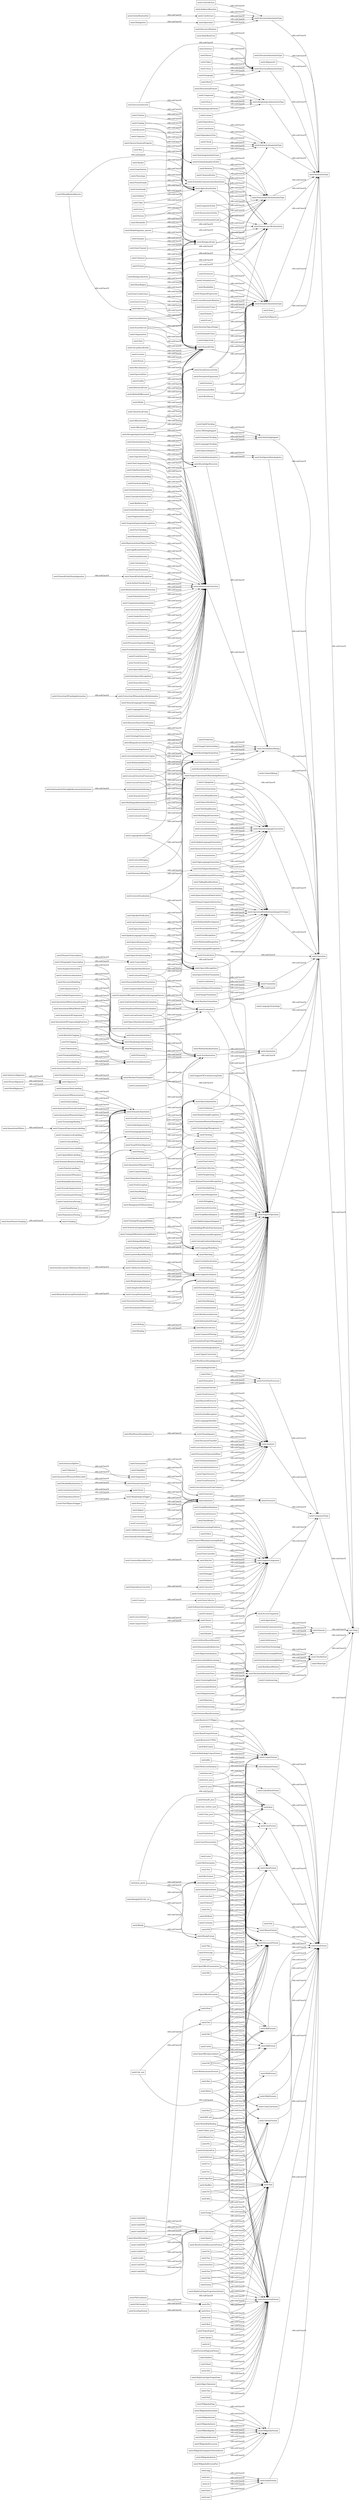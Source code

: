 digraph ar2dtool_diagram { 
rankdir=LR;
size="1000"
node [shape = rectangle, color="black"]; "omtd:Tuepp" "omtd:WikipediaRevisionPair" "omtd:FlowControl" "omtd:Json" "omtd:I2b2" "omtd:LinguisticEntity" "omtd:KeywordExtraction" "omtd:MachineTranslationSupport" "omtd:Writing" "omtd:Parsing" "omtd:TrainingOfLanguageModels" "omtd:Generator" "omtd:TruthLabelling" "omtd:LexiconMerging" "omtd:HumourDetection" "omtd:Paragraph" "omtd:Csv" "omtd:LexiconFormatConversion" "omtd:Alto" "omtd:StatisticalLanguageModelling" "omtd:Lemmatization" "omtd:PersuasiveExpressionMining" "omtd:DiscourseModelling" "omtd:MorphologicalAnnotationType" "omtd:Folia" "omtd:RecognizingTextualEntailment" "omtd:DataCollector" "omtd:Postscript" "omtd:Emma" "omtd:ProsodicInformationProcessing" "omtd:SyntacticAnnotationType" "omtd:SpokenLanguageGeneration" "omtd:Miscellaneous" "omtd:Conll2009" "omtd:RegressionAnalysis" "omtd:ContentMining" "omtd:LinkedDataFormat" "omtd:Crowdsourcing" "omtd:EventDetection" "omtd:ConversationalSystemsBuilding" "omtd:TermExtraction" "omtd:Argumentation" "omtd:SoftwareDevelopmentEnvironment" "omtd:SpeechRetrieval" "omtd:Localization" "omtd:SpeechAnalytics" "omtd:LexiconExtractionFromLexica" "omtd:LexiconExtractorFromCorpora" "omtd:HateSpeechRecognition" "omtd:GazeteerBasedMatcher" "omtd:CoReferenceAnnotator" "omtd:SyntacticStructureGeneration" "omtd:AnnotationType" "omtd:Evaluator" "omtd:MultimediaRetrieval" "omtd:WebAnnotationFormat" "omtd:SupportOperationForKnowledgeResources" "omtd:Rna" "omtd:MultiWordUnit" "omtd:SpeechToSpeechTranslation" "omtd:Paraphrasing" "omtd:Xpath" "omtd:Summarizer" "omtd:SpeakerVerification" "omtd:MultimediaAnnotation" "omtd:AnnotationOfCompoundingFeatures" "omtd:ConstituencyTree" "omtd:LipTrackingAnalysis" "omtd:SpectralData" "omtd:WikipediaPage" "omtd:Summarization" "omtd:MalletLdaTopicProportions" "omtd:LifeSciences" "omtd:TaskOrientedTextAnalysisEvaluation" "omtd:Crawler" "omtd:Relation" "omtd:GateXml" "omtd:SpeechAssistedVideoControl" "omtd:AnaphoraAnnotation" "omtd:OntologyEnhancement" "omtd:ConstituencyParsing" "omtd:StanceDetection" "omtd:mp3" "omtd:OptimalCharacterRecognition" "omtd:WikipediaArticleInfo" "omtd:Visualization" "omtd:SubcategorizationFrame" "omtd:NormalizationOfMeasurements" "omtd:TermExtractor" "omtd:BiologicalActivity" "omtd:NamedEntitityRecognizer" "omtd:LanguageIdentification" "omtd:NaturalLanguageGeneration" "omtd:BiomedicalConceptNormalization" "omtd:LinguisticAnalysis" "omtd:Ptb" "omtd:Debugging" "omtd:TrainingOfMachineLearningModels" "omtd:GrammarChecking" "omtd:ChemicalEntity" "omtd:SemanticReasoning" "omtd:Sentence" "omtd:Conjugation" "omtd:Chat" "omtd:Viewer" "omtd:SpeechAnalysis" "omtd:CoReferenceResolution" "omtd:Sgml" "omtd:AccessComponent" "omtd:Sentiment" "omtd:LexiconEnhancement" "omtd:Topic" "omtd:FeatureExtraction" "omtd:AssociationRuleLearning" "omtd:Tsv" "omtd:DiscourceRelation" "omtd:DeepParsing" "omtd:ScriptBasedAnalysis" "omtd:Pls" "omtd:FastInfoset" "omtd:HumanComputerInteraction" "omtd:DocumentFormat" "omtd:NlpDevelopmentSupport" "omtd:RdfFormats" "omtd:WikipediaLink" "omtd:Bionlp" "omtd:CertaintyLevel" "omtd:Readability" "omtd:Alignment" "omtd:KeywordExtractor" "omtd:LexiconViewer" "omtd:TerminologyMarkup" "omtd:Phrase" "omtd:Solr" "omtd:HumanAidedMachineTranslation" "omtd:Conll2006" "omtd:AllbusVariable" "omtd:FrameSemanticParsing" "omtd:VariablesDectector" "omtd:Domain-specificAnnotation" "omtd:Citation" "omtd:Facility" "omtd:BuildingOfFiniteStateAutomata" "omtd:Segmenter" "omtd:TigerXml" "omtd:AlvisEnrichedDocumentFormat" "omtd:DialogueModelling" "omtd:WikipediaQuery" "omtd:TextEncryption" "omtd:FacialExpressionRecognition" "omtd:OasisText" "omtd:SoundEventAnnotation" "omtd:Simplifier" "omtd:Conll2000" "omtd:mpg" "omtd:ExtractionOfDomainSpecificInformation" "omtd:Chunking" "omtd:SentimentAnalysis" "omtd:SpokenLanguageUnderstanding" "omtd:AudioSegmentation" "omtd:Compound" "omtd:ScriptBasedAnalyser" "omtd:AimedCorpusFormat" "omtd:Imscwb" "omtd:CrossLingualSearch" "omtd:Reuters21578Txt" "omtd:ComputerAidedTranslation" "omtd:ParallelSentenceExtraction" "omtd:SemanticAnnotationType" "omtd:EntityMentionPair" "omtd:Token" "omtd:UnicodeConformTokenizing" "omtd:Tokenizer" "omtd:Normalization" "omtd:BiologicalEnity" "omtd:FaceDetection" "omtd:NaturalLanguageUnderstanding" "omtd:NewsGeneration" "omtd:FaceVerification" "omtd:EmotionRecognizer" "omtd:KeaCorpus" "omtd:WheatRelatedSpecies" "omtd:SemanticAnnotator" "omtd:TemporalExpression" "omtd:FeatureExtractor" "omtd:LanguageDetection" "omtd:TemporalExpressionsLabelling" "omtd:Parser" "omtd:LexicalSimplification" "omtd:DependencyConversion" "omtd:AnnotationOfDates" "omtd:DataMerger" "omtd:LexiconCreation" "omtd:InformationRetrieval" "omtd:Nif" "omtd:WikiFormat" "omtd:KnowledgeDiscovery" "omtd:LanguageIdentifier" "omtd:EmotionDetection" "omtd:Clause" "omtd:RumoursStanceClassification" "omtd:MachineLearningPredictor" "omtd:WordSegmentation" "omtd:Avro_json" "omtd:NormalizationOfNumbers" "omtd:UimaCasFormat" "omtd:SpeechSynthesis" "omtd:TextSimplification" "omtd:Organization" "omtd:AclAnthologyCorpusFormat" "omtd:CertaintyLevelLabelling" "omtd:ParalanguageAnnotation" "omtd:PtbCombined" "omtd:RdfFormat" "omtd:KnowledgeRepresentation" "omtd:ProsodicAnnotation" "omtd:OperationWithMultimediaInputOrOutput" "omtd:TabularFormat" "omtd:OasisPresentation" "omtd:MultimediaDevelopment" "omtd:ResourceAccess" "omtd:CorpusViewer" "omtd:UserAuthentication" "omtd:FakeNewsDetection" "omtd:Conll2008" "omtd:EntityMentionLabelling" "omtd:Editing" "omtd:Anonymization" "omtd:Evaluation" "omtd:LD_json" "omtd:Naf" "omtd:InformationFiltering" "omtd:EmotionLabelling" "omtd:KernelMethod" "omtd:Tei" "omtd:TextSimilarityAssessment" "omtd:ExtractionOfFundingInformation" "omtd:InformationExtractor" "omtd:DerivationalAnalysis" "omtd:SemanticSearch" "omtd:ScholarlyAnalyticsEntity" "omtd:SpeechEnhancement" "omtd:DecisionTrees" "omtd:DataCollection" "omtd:DocumentComparison" "omtd:Xml" "omtd:MethodOfResearch" "omtd:LexiconVisualization" "omtd:Blikiwikipedia" "omtd:Editor" "omtd:Disambiguator" "omtd:PreOrPostProcessor" "omtd:LexiconAcquisitionFromCorpora" "omtd:SocialSciencesEntity" "omtd:DocumentReading" "omtd:GateFormat" "omtd:EventLabelling" "omtd:SemanticClassLabelling" "omtd:MultilingualGeneration" "omtd:MorphologicalAnalysis" "omtd:WordSenseDisambiguator" "omtd:TextIndexing" "omtd:ClusteringMethod" "omtd:Translation" "omtd:wav" "omtd:Dependency" "omtd:OpenOfficeSpreadsheet" "omtd:PersonIdentification" "omtd:DataMerging" "omtd:Constituent" "omtd:Pseudonymization" "omtd:KnowledgeAcquisition" "omtd:Annotator" "omtd:Stem" "omtd:CorpusViewing" "omtd:SoundToTextAlignment" "omtd:DependencyParser" "omtd:DiscourseAnnotationType" "omtd:FaceRecognition" "omtd:OntologyAcquisition" "omtd:LexicalSemanticRelation" "omtd:Normalizer" "omtd:InformationExtraction" "omtd:MultimodalIntegration" "omtd:Reuters21578Sgml" "omtd:SyllableSegmentation" "omtd:SemanticFrame" "omtd:ReadabilityAnnotator" "omtd:Synapse" "omtd:Rtf" "omtd:Coreference" "omtd:GrammarChecker" "omtd:Conll2012" "omtd:EnsembleMethod" "omtd:IntraDocumentCoReferenceResolution" "omtd:ContradictionDetection" "omtd:NamedEntity" "omtd:LanguageTechnology" "omtd:Chemical" "omtd:Term" "omtd:Agriculture" "omtd:WordAlignment" "omtd:ScholarlyCommunication" "omtd:PartOfSpeech" "omtd:Jdbc" "omtd:BotDetection" "omtd:Prediction" "omtd:QuestionTopicalTarget" "omtd:BionlpSt2013A1_a2" "omtd:WordSenseInduction" "omtd:Uima_json" "omtd:DocumentSection" "omtd:NamedEntityDisambiguation" "omtd:Xhtml" "omtd:Latex" "omtd:FiniteStateTechnology" "omtd:SpellingChecker" "omtd:WikipediaRevision" "omtd:SemanticAnnotation" "omtd:Protein" "omtd:DocumentClassifier" "omtd:MsPowerpoint" "omtd:EntityMentionRecognition" "omtd:WikipediaFormat" "omtd:Keyword" "omtd:NegationDetection" "omtd:SpatialRoleLabelling" "omtd:DiscourseAnnotation" "omtd:OpenFormat" "omtd:Text" "omtd:TemporalExpressionRecognition" "omtd:XmlBioc" "omtd:DependencyConverter" "omtd:Regularisation" "omtd:Contradiction" "omtd:Pdf" "omtd:PosTagging" "omtd:Operation" "omtd:InformationStorage" "omtd:CorpusManagement" "omtd:WikiFormats" "omtd:MalletLdaTopicProportionsSorted" "omtd:BionlpFormat" "omtd:WikipediaDiscussion" "omtd:Html5Microdata" "omtd:aif" "omtd:ScientificValue" "omtd:HistoricalEvent" "omtd:TextGeneration" "omtd:SentenceSplitter" "omtd:Graf" "omtd:ConllU" "omtd:FactChecking" "omtd:MultilingualInformationRetrieval" "omtd:MorphologicalAnnotation" "omtd:DomainSpecificAnnotationType" "omtd:LexiconExtractorFromLexica" "omtd:MorphologicalFeature" "omtd:PartOfSpeechTagger" "omtd:ParagraphSplitting" "omtd:TrainerOfMachineLearningModels" "omtd:DataSplitter" "omtd:OasisSpreadsheet" "omtd:Transliteration" "omtd:Kaf" "omtd:GrapeVariety" "omtd:CommentFiltering" "omtd:RelationExtraction" "omtd:Bayesian" "omtd:Location" "omtd:DeepLearning" "omtd:Xmi" "omtd:ExploratorySearch" "omtd:SpeechUnderstanding" "omtd:Validation" "omtd:SpeechRecognition" "omtd:LexiconAccess" "omtd:AnaphoraResolution" "omtd:Tmx" "omtd:LanguageChecking" "omtd:PersuasiveExpressionMiner" "omtd:RepresentationOfSpaceAndTime" "omtd:OpenOfficeDocument" "omtd:TranslationProjectManagement" "omtd:SpellChecking" "omtd:ComponentType" "omtd:DeepParserPerformanceEvaluation" "omtd:ProsodicSegmentation" "omtd:Phenotype" "omtd:ManagementOfAnnotations" "omtd:Pubmed" "omtd:Conll2003" "omtd:SpeechSynthesisEvaluation" "omtd:StructuralAnnotation" "omtd:FlowController" "omtd:SentenceSplitting" "omtd:SemanticRelationLabelling" "omtd:Annotation" "omtd:DocumentImageAnalysis" "omtd:SpeechAct" "omtd:Matcher" "omtd:AgeBracketDetection" "omtd:TextAnnotation" "omtd:Web1t" "omtd:Brat" "omtd:Analyzer" "omtd:NegraExport" "omtd:SentimentAnalyzer" "omtd:BrainRegion" "omtd:GazeteerBasedMatching" "omtd:Tcf" "omtd:MachineLearningMethod" "omtd:ImageUnderstanding" "omtd:Visualiser" "omtd:WikipediaTemplateFilteredArticle" "omtd:PolarityLabelling" "omtd:AudioFormat" "omtd:IronyDetection" "omtd:basic" "omtd:BinaryCas" "omtd:MachineTranslation" "omtd:Media" "omtd:Tex" "omtd:TagsetConversion" "omtd:ProteinFamily" "omtd:SentenceAlignment" "omtd:Debugger" "omtd:AnnotationOfNumbers" "omtd:IonicConductance" "omtd:SupportOperation" "omtd:DiscourseAnalysis" "omtd:DialogueAct" "omtd:EvaluationOfMachineTranslationAndTranslationTools" "omtd:Tgrep2" "omtd:Turtle" "omtd:Cadixe_json" "omtd:Obo" "omtd:LexicalSubstitution" "omtd:InlineXml" "omtd:CorpusFormat" "omtd:Transcription" "omtd:Json_genia" "omtd:StatisticalLearningMethod" "omtd:ImageTranslation" "omtd:IonicCurrent" "omtd:WordSenseDisambiguation" "omtd:SerializedCas" "omtd:AuthoringSupport" "omtd:ScholarlyCommunicationAnnotation" "omtd:DependencyTree" "omtd:SignLanguageRecognition" "omtd:Stemming" "omtd:SpeechToTextTranslation" "omtd:GeneFamily" "omtd:Species" "omtd:Neuron" "omtd:MsExcel" "omtd:SupportOfCrowdsourcingTasks" "omtd:ConllFormat" "omtd:ReadabilityAnnotation" "omtd:TheoreticalFrame" "omtd:MsWord" "omtd:Habitat" "omtd:Crawling" "omtd:Geo-politicalEntity" "omtd:SpeakerDiarization" "omtd:MultimediaDocumentProcessing" "omtd:Gene" "omtd:TextAnalysis" "omtd:Organism" "omtd:MorphologicalTagger" "omtd:InstanceBasedLearning" "omtd:DocumentAnnotationType" "omtd:Validator" "omtd:SocialSciences" "omtd:SemanticRoleLabelling" "omtd:Metabolite" "omtd:ModelOrganism_species" "omtd:BinaryFormat" "omtd:ArtificialNeuralNetwork" "omtd:DimensionalityReduction" "omtd:TrainingOfNmtModels" "omtd:MsAccessDatabase" "omtd:AnnotationOfMeasurements" "omtd:TextAndDataAnalytics" "omtd:FormatConversion" "omtd:TextSpeechDataAnalytics" "omtd:HandwritingRecognition" "omtd:FrameExtraction" "omtd:TalkingHeadSynthesis" "omtd:SpeechAnnotation" "omtd:ContradictionDetector" "omtd:Conll2002" "omtd:Domain" "omtd:TranslationMemoryManagement" "omtd:Person" "omtd:BilingualLexiconInduction" "omtd:NeuroscienceEntity" "omtd:PtbChunked" "omtd:NamedEntityRecognition" "omtd:Processor" "omtd:Subjectivity" "omtd:AnnotationOfDerivationalFeatures" "omtd:Filter" "omtd:Viewing" "omtd:InformationFilteringByRecommenderSystems" "omtd:Cochrane" "omtd:Owl" "omtd:TerminologyManagement" "omtd:Lemma" "omtd:OpenOfficePresentation" "omtd:PhoneticTranscription" "omtd:PhraseAlignment" "omtd:LanguageModelling" "omtd:Html" "omtd:Lll" "omtd:TextCompression" "omtd:Rdf_xml" "omtd:AgriculturalEntity" "omtd:Stemmer" "omtd:PersuasiveExpression" "omtd:Tika" "omtd:SignLanguageGeneration" "omtd:QuestionAnswering" "omtd:AuthorClassification" "omtd:SyntacticoSemanticLink" "omtd:FactoredTagLemFormat" "omtd:Anafora" "omtd:TerminologySearch" "omtd:Alignment1" "omtd:Owl_xml" "omtd:AnnotationOfDocumentStructure" "omtd:XcesIlspVariant" "omtd:Aligner" "omtd:Diaml" "omtd:Funding" "omtd:TopicExtractor" "omtd:Emotion" "omtd:ConceptNormalization" "omtd:RuleBasedMethod" "omtd:TextAndDataMining" "omtd:StructuralAnnotationType" "omtd:TopicDetection" "omtd:MultimediaInformationExtraction" "omtd:SemanticRole" "omtd:EntityLinking" "omtd:Xces" "omtd:DataMasking" "omtd:PolarityDetection" "omtd:EvaluationOfBroadCoverageNaturalLanguageParsers" "omtd:AnnotationOfTextualEntailment" "omtd:PhysicoChemicalProperty" "omtd:ComputationalArgumentation" "omtd:BncFormat" "omtd:MachineAndStatisticalLearningMethod" "omtd:MediaWikiMarkup" "omtd:WikipediaArticle" "omtd:TextToSpeechSynthesis" "omtd:DatabaseFormat" "omtd:IonicChannel" "omtd:AutomaticSubtitling" "omtd:Chunk" "omtd:Reader" "omtd:WordSense" "omtd:Polarity" "omtd:SpeakerIdentification" "omtd:Gate_twitter_json" "omtd:Converter" "omtd:EventExtractor" "omtd:DkproTokenized" "omtd:Datasift_json" "omtd:DependencyParsing" "omtd:AnnotationOfMultiWordUnits" "omtd:Event" "omtd:BelowPosTagging" "omtd:L2WritingSupport" "omtd:TdmMethod" "omtd:Mimetype" "omtd:Matching" "omtd:Writer" "omtd:AnnotationFormat" "omtd:LexiconViewing" "omtd:AnnotatorOfSemanticRoleLabels" "omtd:DataSplitting" "omtd:AnnotationOfSpeakerTurns" "omtd:Marker" "omtd:Tokenization" "omtd:ScientificUnit" "omtd:Date" "omtd:ConstituencyParser" "omtd:Word" "omtd:SupportComponent" "omtd:TextCategorization" "omtd:NounPhraseChunking" "omtd:Pml" "omtd:DerivationalFeature" "omtd:AudienceReaction" "omtd:Chunker" "omtd:CoreferenceAnnotation" "omtd:Reading" "omtd:AnnotationOfCompounds" "omtd:Lemmatizer" "omtd:OrthographicTranscription" "omtd:AutomaticHyperlinking" "omtd:AnnotationOfQuestionTopics" "omtd:BionlpFormats" "omtd:OfficialText" "omtd:CrowdsourcingComponent" "omtd:SemanticClass" "omtd:DataFormat" "omtd:GenderDetection" "omtd:MorphosyntacticTagging" ; /*classes style*/
	"omtd:SoundToTextAlignment" -> "omtd:SpeechAnnotation" [ label = "rdfs:subClassOf" ];
	"omtd:OasisPresentation" -> "omtd:OpenFormat" [ label = "rdfs:subClassOf" ];
	"omtd:OasisPresentation" -> "omtd:DocumentFormat" [ label = "rdfs:subClassOf" ];
	"omtd:Sgml" -> "omtd:DocumentFormat" [ label = "rdfs:subClassOf" ];
	"omtd:Conll2003" -> "omtd:ConllFormat" [ label = "rdfs:subClassOf" ];
	"omtd:ContradictionDetection" -> "omtd:InformationExtraction" [ label = "rdfs:subClassOf" ];
	"omtd:ExtractionOfFundingInformation" -> "omtd:ExtractionOfDomainSpecificInformation" [ label = "rdfs:subClassOf" ];
	"omtd:CertaintyLevel" -> "omtd:SemanticAnnotationType" [ label = "rdfs:subClassOf" ];
	"omtd:GazeteerBasedMatching" -> "omtd:Matching" [ label = "rdfs:subClassOf" ];
	"omtd:TalkingHeadSynthesis" -> "omtd:OperationWithMultimediaInputOrOutput" [ label = "rdfs:subClassOf" ];
	"omtd:ScholarlyCommunicationAnnotation" -> "omtd:DomainSpecificAnnotationType" [ label = "rdfs:subClassOf" ];
	"omtd:ScholarlyCommunicationAnnotation" -> "omtd:Domain-specificAnnotation" [ label = "rdfs:subClassOf" ];
	"omtd:Bionlp" -> "omtd:BionlpFormats" [ label = "rdfs:subClassOf" ];
	"omtd:Bionlp" -> "omtd:BionlpFormat" [ label = "rdfs:subClassOf" ];
	"omtd:DatabaseFormat" -> "omtd:DataFormat" [ label = "rdfs:subClassOf" ];
	"omtd:SemanticAnnotation" -> "omtd:TextAnnotation" [ label = "rdfs:subClassOf" ];
	"omtd:CoreferenceAnnotation" -> "omtd:DiscourseAnnotation" [ label = "rdfs:subClassOf" ];
	"omtd:EntityMentionPair" -> "omtd:Coreference" [ label = "rdfs:subClassOf" ];
	"omtd:NamedEntityDisambiguation" -> "omtd:NamedEntityRecognition" [ label = "rdfs:subClassOf" ];
	"omtd:NormalizationOfMeasurements" -> "omtd:Normalization" [ label = "rdfs:subClassOf" ];
	"omtd:WikipediaArticleInfo" -> "omtd:WikipediaFormat" [ label = "rdfs:subClassOf" ];
	"omtd:DocumentComparison" -> "omtd:SupportOperation" [ label = "rdfs:subClassOf" ];
	"omtd:Solr" -> "omtd:DataFormat" [ label = "rdfs:subClassOf" ];
	"omtd:RecognizingTextualEntailment" -> "omtd:KnowledgeDiscovery" [ label = "rdfs:subClassOf" ];
	"omtd:RecognizingTextualEntailment" -> "omtd:InformationExtraction" [ label = "rdfs:subClassOf" ];
	"omtd:BionlpFormats" -> "omtd:DocumentFormat" [ label = "rdfs:subClassOf" ];
	"omtd:Reuters21578Sgml" -> "omtd:CorpusFormat" [ label = "rdfs:subClassOf" ];
	"omtd:InformationFilteringByRecommenderSystems" -> "omtd:InformationFiltering" [ label = "rdfs:subClassOf" ];
	"omtd:TrainingOfNmtModels" -> "omtd:LanguageModelling" [ label = "rdfs:subClassOf" ];
	"omtd:WikipediaQuery" -> "omtd:WikipediaFormat" [ label = "rdfs:subClassOf" ];
	"omtd:Csv" -> "omtd:TabularFormat" [ label = "rdfs:subClassOf" ];
	"omtd:HumanComputerInteraction" -> "omtd:OperationWithMultimediaInputOrOutput" [ label = "rdfs:subClassOf" ];
	"omtd:KeaCorpus" -> "omtd:CorpusFormat" [ label = "rdfs:subClassOf" ];
	"omtd:Validation" -> "omtd:SupportOperation" [ label = "rdfs:subClassOf" ];
	"omtd:Validation" -> "omtd:Operation" [ label = "rdfs:subClassOf" ];
	"omtd:ReadabilityAnnotation" -> "omtd:SemanticAnnotation" [ label = "rdfs:subClassOf" ];
	"omtd:OasisText" -> "omtd:OpenFormat" [ label = "rdfs:subClassOf" ];
	"omtd:OasisText" -> "omtd:DocumentFormat" [ label = "rdfs:subClassOf" ];
	"omtd:MachineAndStatisticalLearningMethod" -> "omtd:TdmMethod" [ label = "rdfs:subClassOf" ];
	"omtd:Stemming" -> "omtd:TextAnnotation" [ label = "rdfs:subClassOf" ];
	"omtd:LexicalSemanticRelation" -> "omtd:SemanticAnnotationType" [ label = "rdfs:subClassOf" ];
	"omtd:SupportComponent" -> "omtd:ComponentType" [ label = "rdfs:subClassOf" ];
	"omtd:AuthoringSupport" -> "omtd:Operation" [ label = "rdfs:subClassOf" ];
	"omtd:WikipediaRevision" -> "omtd:WikipediaFormat" [ label = "rdfs:subClassOf" ];
	"omtd:FrameExtraction" -> "omtd:InformationExtraction" [ label = "rdfs:subClassOf" ];
	"omtd:LipTrackingAnalysis" -> "omtd:SpeechRecognition" [ label = "rdfs:subClassOf" ];
	"omtd:ConllU" -> "omtd:ConllFormat" [ label = "rdfs:subClassOf" ];
	"omtd:DeepParsing" -> "omtd:Parsing" [ label = "rdfs:subClassOf" ];
	"omtd:AnnotationFormat" -> "omtd:DataFormat" [ label = "rdfs:subClassOf" ];
	"omtd:SpeechAnalytics" -> "omtd:TextSpeechDataAnalytics" [ label = "rdfs:subClassOf" ];
	"omtd:Relation" -> "omtd:DomainSpecificAnnotationType" [ label = "rdfs:subClassOf" ];
	"omtd:Relation" -> "omtd:Domain-specificAnnotation" [ label = "rdfs:subClassOf" ];
	"omtd:AnnotationOfTextualEntailment" -> "omtd:SemanticAnnotation" [ label = "rdfs:subClassOf" ];
	"omtd:ScholarlyCommunication" -> "omtd:Domain" [ label = "rdfs:subClassOf" ];
	"omtd:Translation" -> "omtd:Operation" [ label = "rdfs:subClassOf" ];
	"omtd:FastInfoset" -> "omtd:GateFormat" [ label = "rdfs:subClassOf" ];
	"omtd:FastInfoset" -> "omtd:BinaryFormat" [ label = "rdfs:subClassOf" ];
	"omtd:LexiconExtractorFromLexica" -> "omtd:Analyzer" [ label = "rdfs:subClassOf" ];
	"omtd:MsAccessDatabase" -> "omtd:DatabaseFormat" [ label = "rdfs:subClassOf" ];
	"omtd:AnnotationOfDocumentStructure" -> "omtd:StructuralAnnotation" [ label = "rdfs:subClassOf" ];
	"omtd:Agriculture" -> "omtd:Domain" [ label = "rdfs:subClassOf" ];
	"omtd:HandwritingRecognition" -> "omtd:SupportOperation" [ label = "rdfs:subClassOf" ];
	"omtd:ProsodicAnnotation" -> "omtd:SpeechAnnotation" [ label = "rdfs:subClassOf" ];
	"omtd:NaturalLanguageUnderstanding" -> "omtd:InformationExtraction" [ label = "rdfs:subClassOf" ];
	"omtd:Debugger" -> "omtd:SupportComponent" [ label = "rdfs:subClassOf" ];
	"omtd:LexiconMerging" -> "omtd:SupportOperationForKnowledgeResources" [ label = "rdfs:subClassOf" ];
	"omtd:ConllFormat" -> "omtd:TabularFormat" [ label = "rdfs:subClassOf" ];
	"omtd:ConllFormat" -> "omtd:AnnotationFormat" [ label = "rdfs:subClassOf" ];
	"omtd:Topic" -> "omtd:SemanticAnnotationType" [ label = "rdfs:subClassOf" ];
	"omtd:Topic" -> "omtd:ScholarlyCommunicationAnnotation" [ label = "rdfs:subClassOf" ];
	"omtd:FiniteStateTechnology" -> "omtd:TdmMethod" [ label = "rdfs:subClassOf" ];
	"omtd:RuleBasedMethod" -> "omtd:TdmMethod" [ label = "rdfs:subClassOf" ];
	"omtd:DiscourseAnnotation" -> "omtd:TextAnnotation" [ label = "rdfs:subClassOf" ];
	"omtd:DeepLearning" -> "omtd:MachineAndStatisticalLearningMethod" [ label = "rdfs:subClassOf" ];
	"omtd:Alto" -> "omtd:Xml" [ label = "rdfs:subClassOf" ];
	"omtd:Conll2009" -> "omtd:ConllFormat" [ label = "rdfs:subClassOf" ];
	"omtd:ProsodicInformationProcessing" -> "omtd:InformationExtraction" [ label = "rdfs:subClassOf" ];
	"omtd:Rdf_xml" -> "omtd:Xml" [ label = "rdfs:subClassOf" ];
	"omtd:Rdf_xml" -> "omtd:RdfFormats" [ label = "rdfs:subClassOf" ];
	"omtd:Rdf_xml" -> "omtd:RdfFormat" [ label = "rdfs:subClassOf" ];
	"omtd:AimedCorpusFormat" -> "omtd:CorpusFormat" [ label = "rdfs:subClassOf" ];
	"omtd:Editing" -> "omtd:SupportOperation" [ label = "rdfs:subClassOf" ];
	"omtd:SpeechAssistedVideoControl" -> "omtd:OperationWithMultimediaInputOrOutput" [ label = "rdfs:subClassOf" ];
	"omtd:Transcription" -> "omtd:SpeechRecognition" [ label = "rdfs:subClassOf" ];
	"omtd:Geo-politicalEntity" -> "omtd:NamedEntity" [ label = "rdfs:subClassOf" ];
	"omtd:basic" -> "omtd:AudioFormat" [ label = "rdfs:subClassOf" ];
	"omtd:DialogueModelling" -> "omtd:LanguageModelling" [ label = "rdfs:subClassOf" ];
	"omtd:LexiconExtractorFromCorpora" -> "omtd:Analyzer" [ label = "rdfs:subClassOf" ];
	"omtd:Crawling" -> "omtd:DataCollection" [ label = "rdfs:subClassOf" ];
	"omtd:DependencyParser" -> "omtd:Parser" [ label = "rdfs:subClassOf" ];
	"omtd:MorphologicalAnnotation" -> "omtd:TextAnnotation" [ label = "rdfs:subClassOf" ];
	"omtd:Lemma" -> "omtd:MorphologicalAnnotationType" [ label = "rdfs:subClassOf" ];
	"omtd:SpectralData" -> "omtd:NamedEntity" [ label = "rdfs:subClassOf" ];
	"omtd:Web1t" -> "omtd:CorpusFormat" [ label = "rdfs:subClassOf" ];
	"omtd:DataMasking" -> "omtd:Anonymization" [ label = "rdfs:subClassOf" ];
	"omtd:FactChecking" -> "omtd:InformationExtraction" [ label = "rdfs:subClassOf" ];
	"omtd:TextIndexing" -> "omtd:SupportOperation" [ label = "rdfs:subClassOf" ];
	"omtd:ConstituencyParsing" -> "omtd:Parsing" [ label = "rdfs:subClassOf" ];
	"omtd:Debugging" -> "omtd:SupportOperation" [ label = "rdfs:subClassOf" ];
	"omtd:OpenOfficeSpreadsheet" -> "omtd:Xml" [ label = "rdfs:subClassOf" ];
	"omtd:OpenOfficeSpreadsheet" -> "omtd:TabularFormat" [ label = "rdfs:subClassOf" ];
	"omtd:OpenOfficeSpreadsheet" -> "omtd:OpenFormat" [ label = "rdfs:subClassOf" ];
	"omtd:OpenOfficeSpreadsheet" -> "omtd:DocumentFormat" [ label = "rdfs:subClassOf" ];
	"omtd:TabularFormat" -> "omtd:DataFormat" [ label = "rdfs:subClassOf" ];
	"omtd:EmotionLabelling" -> "omtd:InformationExtraction" [ label = "rdfs:subClassOf" ];
	"omtd:BilingualLexiconInduction" -> "omtd:SupportOperationForKnowledgeResources" [ label = "rdfs:subClassOf" ];
	"omtd:BilingualLexiconInduction" -> "omtd:KnowledgeAcquisition" [ label = "rdfs:subClassOf" ];
	"omtd:FacialExpressionRecognition" -> "omtd:SupportOperation" [ label = "rdfs:subClassOf" ];
	"omtd:Crawler" -> "omtd:DataCollector" [ label = "rdfs:subClassOf" ];
	"omtd:ParalanguageAnnotation" -> "omtd:SpeechAnnotation" [ label = "rdfs:subClassOf" ];
	"omtd:PosTagging" -> "omtd:MorphosyntacticTagging" [ label = "rdfs:subClassOf" ];
	"omtd:ComputerAidedTranslation" -> "omtd:MachineTranslation" [ label = "rdfs:subClassOf" ];
	"omtd:KnowledgeRepresentation" -> "omtd:TextAndDataMining" [ label = "rdfs:subClassOf" ];
	"omtd:TextEncryption" -> "omtd:Anonymization" [ label = "rdfs:subClassOf" ];
	"omtd:Tei" -> "omtd:Xml" [ label = "rdfs:subClassOf" ];
	"omtd:Tei" -> "omtd:AnnotationFormat" [ label = "rdfs:subClassOf" ];
	"omtd:Xhtml" -> "omtd:Xml" [ label = "rdfs:subClassOf" ];
	"omtd:Xhtml" -> "omtd:DocumentFormat" [ label = "rdfs:subClassOf" ];
	"omtd:SupportOperation" -> "omtd:Operation" [ label = "rdfs:subClassOf" ];
	"omtd:Media" -> "omtd:SocialSciencesEntity" [ label = "rdfs:subClassOf" ];
	"omtd:Media" -> "omtd:NamedEntity" [ label = "rdfs:subClassOf" ];
	"omtd:NamedEntityRecognition" -> "omtd:InformationExtraction" [ label = "rdfs:subClassOf" ];
	"omtd:InlineXml" -> "omtd:Xml" [ label = "rdfs:subClassOf" ];
	"omtd:InlineXml" -> "omtd:AnnotationFormat" [ label = "rdfs:subClassOf" ];
	"omtd:LexiconExtractionFromLexica" -> "omtd:SupportOperationForKnowledgeResources" [ label = "rdfs:subClassOf" ];
	"omtd:LexiconExtractionFromLexica" -> "omtd:KnowledgeAcquisition" [ label = "rdfs:subClassOf" ];
	"omtd:LexiconEnhancement" -> "omtd:SupportOperationForKnowledgeResources" [ label = "rdfs:subClassOf" ];
	"omtd:LexiconEnhancement" -> "omtd:KnowledgeAcquisition" [ label = "rdfs:subClassOf" ];
	"omtd:TextSimilarityAssessment" -> "omtd:InformationExtraction" [ label = "rdfs:subClassOf" ];
	"omtd:TdmMethod" -> "owl:Thing" [ label = "rdfs:subClassOf" ];
	"omtd:NewsGeneration" -> "omtd:NaturalLanguageGeneration" [ label = "rdfs:subClassOf" ];
	"omtd:ScientificUnit" -> "omtd:NamedEntity" [ label = "rdfs:subClassOf" ];
	"omtd:ScientificUnit" -> "omtd:DomainSpecificAnnotationType" [ label = "rdfs:subClassOf" ];
	"omtd:ScientificUnit" -> "omtd:Domain-specificAnnotation" [ label = "rdfs:subClassOf" ];
	"omtd:MorphologicalAnalysis" -> "omtd:LinguisticAnalysis" [ label = "rdfs:subClassOf" ];
	"omtd:QuestionAnswering" -> "omtd:InformationExtraction" [ label = "rdfs:subClassOf" ];
	"omtd:QuestionAnswering" -> "omtd:KnowledgeDiscovery" [ label = "rdfs:subClassOf" ];
	"omtd:SerializedCas" -> "omtd:UimaCasFormat" [ label = "rdfs:subClassOf" ];
	"omtd:Term" -> "omtd:AnnotationType" [ label = "rdfs:subClassOf" ];
	"omtd:Gene" -> "omtd:AgriculturalEntity" [ label = "rdfs:subClassOf" ];
	"omtd:AnnotationOfNumbers" -> "omtd:SemanticAnnotation" [ label = "rdfs:subClassOf" ];
	"omtd:Stemmer" -> "omtd:Annotator" [ label = "rdfs:subClassOf" ];
	"omtd:MultilingualGeneration" -> "omtd:NaturalLanguageGeneration" [ label = "rdfs:subClassOf" ];
	"omtd:OfficialText" -> "omtd:SocialSciencesEntity" [ label = "rdfs:subClassOf" ];
	"omtd:OfficialText" -> "omtd:NamedEntity" [ label = "rdfs:subClassOf" ];
	"omtd:Segmenter" -> "omtd:Annotator" [ label = "rdfs:subClassOf" ];
	"omtd:Neuron" -> "omtd:NamedEntity" [ label = "rdfs:subClassOf" ];
	"omtd:Neuron" -> "omtd:BiologicalEnity" [ label = "rdfs:subClassOf" ];
	"omtd:Tmx" -> "omtd:Xml" [ label = "rdfs:subClassOf" ];
	"omtd:Tmx" -> "omtd:AnnotationFormat" [ label = "rdfs:subClassOf" ];
	"omtd:DiscourseModelling" -> "omtd:DiscourseAnnotation" [ label = "rdfs:subClassOf" ];
	"omtd:FaceDetection" -> "omtd:OperationWithMultimediaInputOrOutput" [ label = "rdfs:subClassOf" ];
	"omtd:Prediction" -> "omtd:TextAndDataMining" [ label = "rdfs:subClassOf" ];
	"omtd:MediaWikiMarkup" -> "omtd:WikiFormats" [ label = "rdfs:subClassOf" ];
	"omtd:MediaWikiMarkup" -> "omtd:WikiFormat" [ label = "rdfs:subClassOf" ];
	"omtd:ParallelSentenceExtraction" -> "omtd:MachineTranslationSupport" [ label = "rdfs:subClassOf" ];
	"omtd:Paragraph" -> "omtd:StructuralAnnotationType" [ label = "rdfs:subClassOf" ];
	"omtd:Graf" -> "omtd:AnnotationFormat" [ label = "rdfs:subClassOf" ];
	"omtd:ParagraphSplitting" -> "omtd:StructuralAnnotation" [ label = "rdfs:subClassOf" ];
	"omtd:MultiWordUnit" -> "omtd:StructuralAnnotationType" [ label = "rdfs:subClassOf" ];
	"omtd:WikiFormats" -> "omtd:DataFormat" [ label = "rdfs:subClassOf" ];
	"omtd:IonicChannel" -> "omtd:NamedEntity" [ label = "rdfs:subClassOf" ];
	"omtd:IonicChannel" -> "omtd:BiologicalEnity" [ label = "rdfs:subClassOf" ];
	"omtd:Habitat" -> "omtd:AgriculturalEntity" [ label = "rdfs:subClassOf" ];
	"omtd:SemanticRole" -> "omtd:SemanticAnnotationType" [ label = "rdfs:subClassOf" ];
	"omtd:CorpusManagement" -> "omtd:SupportOperation" [ label = "rdfs:subClassOf" ];
	"omtd:I2b2" -> "omtd:AnnotationFormat" [ label = "rdfs:subClassOf" ];
	"omtd:DataFormat" -> "owl:Thing" [ label = "rdfs:subClassOf" ];
	"omtd:SemanticSearch" -> "omtd:InformationRetrieval" [ label = "rdfs:subClassOf" ];
	"omtd:Uima_json" -> "omtd:UimaCasFormat" [ label = "rdfs:subClassOf" ];
	"omtd:Uima_json" -> "omtd:Json" [ label = "rdfs:subClassOf" ];
	"omtd:Html" -> "omtd:DocumentFormat" [ label = "rdfs:subClassOf" ];
	"omtd:LinguisticEntity" -> "omtd:DomainSpecificAnnotationType" [ label = "rdfs:subClassOf" ];
	"omtd:LinguisticEntity" -> "omtd:Domain-specificAnnotation" [ label = "rdfs:subClassOf" ];
	"omtd:TextSimplification" -> "omtd:NaturalLanguageGeneration" [ label = "rdfs:subClassOf" ];
	"omtd:LexiconVisualization" -> "omtd:Visualization" [ label = "rdfs:subClassOf" ];
	"omtd:LexiconVisualization" -> "omtd:SupportOperationForKnowledgeResources" [ label = "rdfs:subClassOf" ];
	"omtd:TermExtractor" -> "omtd:Analyzer" [ label = "rdfs:subClassOf" ];
	"omtd:DimensionalityReduction" -> "omtd:MachineAndStatisticalLearningMethod" [ label = "rdfs:subClassOf" ];
	"omtd:Summarization" -> "omtd:NaturalLanguageGeneration" [ label = "rdfs:subClassOf" ];
	"omtd:TranslationProjectManagement" -> "omtd:SupportOperation" [ label = "rdfs:subClassOf" ];
	"omtd:MsPowerpoint" -> "omtd:DocumentFormat" [ label = "rdfs:subClassOf" ];
	"omtd:Mimetype" -> "owl:Thing" [ label = "rdfs:subClassOf" ];
	"omtd:AlvisEnrichedDocumentFormat" -> "omtd:Xml" [ label = "rdfs:subClassOf" ];
	"omtd:AlvisEnrichedDocumentFormat" -> "omtd:AnnotationFormat" [ label = "rdfs:subClassOf" ];
	"omtd:BinaryCas" -> "omtd:UimaCasFormat" [ label = "rdfs:subClassOf" ];
	"omtd:Cadixe_json" -> "omtd:Json" [ label = "rdfs:subClassOf" ];
	"omtd:Cadixe_json" -> "omtd:AnnotationFormat" [ label = "rdfs:subClassOf" ];
	"omtd:WikipediaArticle" -> "omtd:WikipediaFormat" [ label = "rdfs:subClassOf" ];
	"omtd:TemporalExpressionRecognition" -> "omtd:InformationExtraction" [ label = "rdfs:subClassOf" ];
	"omtd:SentimentAnalysis" -> "omtd:KnowledgeDiscovery" [ label = "rdfs:subClassOf" ];
	"omtd:SentimentAnalysis" -> "omtd:InformationExtraction" [ label = "rdfs:subClassOf" ];
	"omtd:Evaluation" -> "omtd:SupportOperation" [ label = "rdfs:subClassOf" ];
	"omtd:Evaluation" -> "omtd:Operation" [ label = "rdfs:subClassOf" ];
	"omtd:Miscellaneous" -> "omtd:NamedEntity" [ label = "rdfs:subClassOf" ];
	"omtd:Visualization" -> "omtd:SupportOperation" [ label = "rdfs:subClassOf" ];
	"omtd:Visualization" -> "omtd:Operation" [ label = "rdfs:subClassOf" ];
	"omtd:WikipediaRevisionPair" -> "omtd:WikipediaFormat" [ label = "rdfs:subClassOf" ];
	"omtd:Normalization" -> "omtd:SupportOperation" [ label = "rdfs:subClassOf" ];
	"omtd:Tcf" -> "omtd:Xml" [ label = "rdfs:subClassOf" ];
	"omtd:Tcf" -> "omtd:CorpusFormat" [ label = "rdfs:subClassOf" ];
	"omtd:Tcf" -> "omtd:AnnotationFormat" [ label = "rdfs:subClassOf" ];
	"omtd:LanguageChecking" -> "omtd:AuthoringSupport" [ label = "rdfs:subClassOf" ];
	"omtd:GateFormat" -> "omtd:DataFormat" [ label = "rdfs:subClassOf" ];
	"omtd:Analyzer" -> "omtd:ComponentType" [ label = "rdfs:subClassOf" ];
	"omtd:SpokenLanguageUnderstanding" -> "omtd:SpeechRecognition" [ label = "rdfs:subClassOf" ];
	"omtd:Emotion" -> "omtd:SemanticAnnotationType" [ label = "rdfs:subClassOf" ];
	"omtd:MsWord" -> "omtd:DocumentFormat" [ label = "rdfs:subClassOf" ];
	"omtd:Polarity" -> "omtd:SemanticAnnotationType" [ label = "rdfs:subClassOf" ];
	"omtd:AnnotationType" -> "owl:Thing" [ label = "rdfs:subClassOf" ];
	"omtd:SoftwareDevelopmentEnvironment" -> "omtd:SupportComponent" [ label = "rdfs:subClassOf" ];
	"omtd:L2WritingSupport" -> "omtd:AuthoringSupport" [ label = "rdfs:subClassOf" ];
	"omtd:LexiconAcquisitionFromCorpora" -> "omtd:SupportOperationForKnowledgeResources" [ label = "rdfs:subClassOf" ];
	"omtd:LexiconAcquisitionFromCorpora" -> "omtd:KnowledgeAcquisition" [ label = "rdfs:subClassOf" ];
	"omtd:TemporalExpression" -> "omtd:SemanticAnnotationType" [ label = "rdfs:subClassOf" ];
	"omtd:InformationRetrieval" -> "omtd:TextAndDataMining" [ label = "rdfs:subClassOf" ];
	"omtd:DomainSpecificAnnotationType" -> "omtd:AnnotationType" [ label = "rdfs:subClassOf" ];
	"omtd:Viewing" -> "omtd:SupportOperation" [ label = "rdfs:subClassOf" ];
	"omtd:LinkedDataFormat" -> "omtd:DataFormat" [ label = "rdfs:subClassOf" ];
	"omtd:SentenceAlignment" -> "omtd:Alignment" [ label = "rdfs:subClassOf" ];
	"omtd:ReadabilityAnnotator" -> "omtd:SemanticAnnotator" [ label = "rdfs:subClassOf" ];
	"omtd:Xml" -> "omtd:DataFormat" [ label = "rdfs:subClassOf" ];
	"omtd:Phenotype" -> "omtd:AgriculturalEntity" [ label = "rdfs:subClassOf" ];
	"omtd:ProteinFamily" -> "omtd:AgriculturalEntity" [ label = "rdfs:subClassOf" ];
	"omtd:Annotator" -> "omtd:Processor" [ label = "rdfs:subClassOf" ];
	"omtd:MachineTranslationSupport" -> "omtd:SupportOperation" [ label = "rdfs:subClassOf" ];
	"omtd:MachineTranslationSupport" -> "omtd:MachineTranslation" [ label = "rdfs:subClassOf" ];
	"omtd:AnnotationOfMeasurements" -> "omtd:SemanticAnnotation" [ label = "rdfs:subClassOf" ];
	"omtd:Citation" -> "omtd:ScholarlyCommunicationAnnotation" [ label = "rdfs:subClassOf" ];
	"omtd:Citation" -> "omtd:ScholarlyAnalyticsEntity" [ label = "rdfs:subClassOf" ];
	"omtd:UnicodeConformTokenizing" -> "omtd:SupportOperation" [ label = "rdfs:subClassOf" ];
	"omtd:Transliteration" -> "omtd:SpeechRecognition" [ label = "rdfs:subClassOf" ];
	"omtd:CorpusViewing" -> "omtd:Viewing" [ label = "rdfs:subClassOf" ];
	"omtd:SyntacticAnnotationType" -> "omtd:AnnotationType" [ label = "rdfs:subClassOf" ];
	"omtd:Pls" -> "omtd:Xml" [ label = "rdfs:subClassOf" ];
	"omtd:Pls" -> "omtd:DocumentFormat" [ label = "rdfs:subClassOf" ];
	"omtd:WikipediaDiscussion" -> "omtd:WikipediaFormat" [ label = "rdfs:subClassOf" ];
	"omtd:HumanAidedMachineTranslation" -> "omtd:MachineTranslation" [ label = "rdfs:subClassOf" ];
	"omtd:TopicDetection" -> "omtd:InformationExtraction" [ label = "rdfs:subClassOf" ];
	"omtd:TopicDetection" -> "omtd:KnowledgeDiscovery" [ label = "rdfs:subClassOf" ];
	"omtd:Marker" -> "omtd:AgriculturalEntity" [ label = "rdfs:subClassOf" ];
	"omtd:Event" -> "omtd:SemanticAnnotationType" [ label = "rdfs:subClassOf" ];
	"omtd:MachineLearningMethod" -> "omtd:TdmMethod" [ label = "rdfs:subClassOf" ];
	"omtd:SpeechSynthesisEvaluation" -> "omtd:Evaluation" [ label = "rdfs:subClassOf" ];
	"omtd:OntologyAcquisition" -> "omtd:KnowledgeAcquisition" [ label = "rdfs:subClassOf" ];
	"omtd:SignLanguageGeneration" -> "omtd:OperationWithMultimediaInputOrOutput" [ label = "rdfs:subClassOf" ];
	"omtd:SignLanguageGeneration" -> "omtd:NaturalLanguageGeneration" [ label = "rdfs:subClassOf" ];
	"omtd:WordSegmentation" -> "omtd:MorphologicalAnnotation" [ label = "rdfs:subClassOf" ];
	"omtd:TextAndDataMining" -> "omtd:Operation" [ label = "rdfs:subClassOf" ];
	"omtd:Keyword" -> "omtd:SemanticAnnotationType" [ label = "rdfs:subClassOf" ];
	"omtd:Keyword" -> "omtd:ScholarlyCommunicationAnnotation" [ label = "rdfs:subClassOf" ];
	"omtd:Keyword" -> "omtd:ScholarlyAnalyticsEntity" [ label = "rdfs:subClassOf" ];
	"omtd:Reuters21578Txt" -> "omtd:CorpusFormat" [ label = "rdfs:subClassOf" ];
	"omtd:SyntacticoSemanticLink" -> "omtd:SyntacticAnnotationType" [ label = "rdfs:subClassOf" ];
	"omtd:SyntacticoSemanticLink" -> "omtd:SemanticAnnotationType" [ label = "rdfs:subClassOf" ];
	"omtd:Writing" -> "omtd:ResourceAccess" [ label = "rdfs:subClassOf" ];
	"omtd:KeywordExtractor" -> "omtd:Analyzer" [ label = "rdfs:subClassOf" ];
	"omtd:Imscwb" -> "omtd:TabularFormat" [ label = "rdfs:subClassOf" ];
	"omtd:Imscwb" -> "omtd:CorpusFormat" [ label = "rdfs:subClassOf" ];
	"omtd:Writer" -> "omtd:AccessComponent" [ label = "rdfs:subClassOf" ];
	"omtd:ModelOrganism_species" -> "omtd:NamedEntity" [ label = "rdfs:subClassOf" ];
	"omtd:ModelOrganism_species" -> "omtd:BiologicalEnity" [ label = "rdfs:subClassOf" ];
	"omtd:DocumentClassifier" -> "omtd:Analyzer" [ label = "rdfs:subClassOf" ];
	"omtd:CertaintyLevelLabelling" -> "omtd:SemanticAnnotation" [ label = "rdfs:subClassOf" ];
	"omtd:AgeBracketDetection" -> "omtd:InformationExtraction" [ label = "rdfs:subClassOf" ];
	"omtd:EvaluationOfMachineTranslationAndTranslationTools" -> "omtd:Evaluation" [ label = "rdfs:subClassOf" ];
	"omtd:RumoursStanceClassification" -> "omtd:InformationExtraction" [ label = "rdfs:subClassOf" ];
	"omtd:HumourDetection" -> "omtd:InformationExtraction" [ label = "rdfs:subClassOf" ];
	"omtd:DiscourseAnnotationType" -> "omtd:AnnotationType" [ label = "rdfs:subClassOf" ];
	"omtd:Stem" -> "omtd:MorphologicalAnnotationType" [ label = "rdfs:subClassOf" ];
	"omtd:Generator" -> "omtd:Processor" [ label = "rdfs:subClassOf" ];
	"omtd:RelationExtraction" -> "omtd:InformationExtraction" [ label = "rdfs:subClassOf" ];
	"omtd:SemanticAnnotationType" -> "omtd:AnnotationType" [ label = "rdfs:subClassOf" ];
	"omtd:TerminologySearch" -> "omtd:InformationRetrieval" [ label = "rdfs:subClassOf" ];
	"omtd:Processor" -> "omtd:ComponentType" [ label = "rdfs:subClassOf" ];
	"omtd:Obo" -> "omtd:RdfFormats" [ label = "rdfs:subClassOf" ];
	"omtd:Obo" -> "omtd:RdfFormat" [ label = "rdfs:subClassOf" ];
	"omtd:NeuroscienceEntity" -> "omtd:DomainSpecificAnnotationType" [ label = "rdfs:subClassOf" ];
	"omtd:NeuroscienceEntity" -> "omtd:Domain-specificAnnotation" [ label = "rdfs:subClassOf" ];
	"omtd:ContradictionDetector" -> "omtd:Analyzer" [ label = "rdfs:subClassOf" ];
	"omtd:EventDetection" -> "omtd:InformationExtraction" [ label = "rdfs:subClassOf" ];
	"omtd:IntraDocumentCoReferenceResolution" -> "omtd:CoReferenceResolution" [ label = "rdfs:subClassOf" ];
	"omtd:AnnotatorOfSemanticRoleLabels" -> "omtd:SemanticAnnotator" [ label = "rdfs:subClassOf" ];
	"omtd:Reader" -> "omtd:AccessComponent" [ label = "rdfs:subClassOf" ];
	"omtd:DkproTokenized" -> "omtd:AnnotationFormat" [ label = "rdfs:subClassOf" ];
	"omtd:Contradiction" -> "omtd:DiscourseAnnotationType" [ label = "rdfs:subClassOf" ];
	"omtd:DocumentReading" -> "omtd:TextToSpeechSynthesis" [ label = "rdfs:subClassOf" ];
	"omtd:NounPhraseChunking" -> "omtd:Chunking" [ label = "rdfs:subClassOf" ];
	"omtd:IonicCurrent" -> "omtd:NamedEntity" [ label = "rdfs:subClassOf" ];
	"omtd:IonicCurrent" -> "omtd:BiologicalEnity" [ label = "rdfs:subClassOf" ];
	"omtd:Datasift_json" -> "omtd:Json" [ label = "rdfs:subClassOf" ];
	"omtd:Datasift_json" -> "omtd:GateFormat" [ label = "rdfs:subClassOf" ];
	"omtd:Rtf" -> "omtd:DocumentFormat" [ label = "rdfs:subClassOf" ];
	"omtd:DataCollector" -> "omtd:SupportComponent" [ label = "rdfs:subClassOf" ];
	"omtd:SubcategorizationFrame" -> "omtd:SyntacticAnnotationType" [ label = "rdfs:subClassOf" ];
	"omtd:Diaml" -> "omtd:AnnotationFormat" [ label = "rdfs:subClassOf" ];
	"omtd:BncFormat" -> "omtd:Xml" [ label = "rdfs:subClassOf" ];
	"omtd:BncFormat" -> "omtd:CorpusFormat" [ label = "rdfs:subClassOf" ];
	"omtd:Date" -> "omtd:NamedEntity" [ label = "rdfs:subClassOf" ];
	"omtd:LexiconCreation" -> "omtd:SupportOperationForKnowledgeResources" [ label = "rdfs:subClassOf" ];
	"omtd:PartOfSpeech" -> "omtd:AnnotationType" [ label = "rdfs:subClassOf" ];
	"omtd:MultimediaDevelopment" -> "omtd:OperationWithMultimediaInputOrOutput" [ label = "rdfs:subClassOf" ];
	"omtd:Tokenizer" -> "omtd:Segmenter" [ label = "rdfs:subClassOf" ];
	"omtd:TruthLabelling" -> "omtd:InformationExtraction" [ label = "rdfs:subClassOf" ];
	"omtd:LexicalSimplification" -> "omtd:NaturalLanguageGeneration" [ label = "rdfs:subClassOf" ];
	"omtd:StructuralAnnotationType" -> "omtd:AnnotationType" [ label = "rdfs:subClassOf" ];
	"omtd:SemanticRelationLabelling" -> "omtd:SemanticAnnotation" [ label = "rdfs:subClassOf" ];
	"omtd:ConstituencyTree" -> "omtd:SyntacticAnnotationType" [ label = "rdfs:subClassOf" ];
	"omtd:WikiFormat" -> "omtd:DataFormat" [ label = "rdfs:subClassOf" ];
	"omtd:ComputationalArgumentation" -> "omtd:InformationExtraction" [ label = "rdfs:subClassOf" ];
	"omtd:TheoreticalFrame" -> "omtd:SocialSciencesEntity" [ label = "rdfs:subClassOf" ];
	"omtd:TheoreticalFrame" -> "omtd:NamedEntity" [ label = "rdfs:subClassOf" ];
	"omtd:OperationWithMultimediaInputOrOutput" -> "omtd:Operation" [ label = "rdfs:subClassOf" ];
	"omtd:UserAuthentication" -> "omtd:SupportOperation" [ label = "rdfs:subClassOf" ];
	"omtd:SpeechEnhancement" -> "omtd:SpeechRecognition" [ label = "rdfs:subClassOf" ];
	"omtd:Constituent" -> "omtd:SyntacticAnnotationType" [ label = "rdfs:subClassOf" ];
	"omtd:EntityLinking" -> "omtd:SemanticAnnotation" [ label = "rdfs:subClassOf" ];
	"omtd:Sentence" -> "omtd:StructuralAnnotationType" [ label = "rdfs:subClassOf" ];
	"omtd:Text" -> "omtd:DocumentFormat" [ label = "rdfs:subClassOf" ];
	"omtd:CorpusViewer" -> "omtd:Viewer" [ label = "rdfs:subClassOf" ];
	"omtd:SentimentAnalyzer" -> "omtd:Analyzer" [ label = "rdfs:subClassOf" ];
	"omtd:EnsembleMethod" -> "omtd:MachineAndStatisticalLearningMethod" [ label = "rdfs:subClassOf" ];
	"omtd:GeneFamily" -> "omtd:AgriculturalEntity" [ label = "rdfs:subClassOf" ];
	"omtd:Simplifier" -> "omtd:Generator" [ label = "rdfs:subClassOf" ];
	"omtd:mpg" -> "omtd:AudioFormat" [ label = "rdfs:subClassOf" ];
	"omtd:Alignment" -> "omtd:MachineTranslationSupport" [ label = "rdfs:subClassOf" ];
	"omtd:MalletLdaTopicProportionsSorted" -> "omtd:AnnotationFormat" [ label = "rdfs:subClassOf" ];
	"omtd:Protein" -> "omtd:NamedEntity" [ label = "rdfs:subClassOf" ];
	"omtd:Protein" -> "omtd:BiologicalEnity" [ label = "rdfs:subClassOf" ];
	"omtd:SpeechAnnotation" -> "omtd:Annotation" [ label = "rdfs:subClassOf" ];
	"omtd:AuthorClassification" -> "omtd:InformationExtraction" [ label = "rdfs:subClassOf" ];
	"omtd:BotDetection" -> "omtd:InformationExtraction" [ label = "rdfs:subClassOf" ];
	"omtd:Conll2000" -> "omtd:ConllFormat" [ label = "rdfs:subClassOf" ];
	"omtd:CommentFiltering" -> "omtd:SupportOperation" [ label = "rdfs:subClassOf" ];
	"omtd:SoundEventAnnotation" -> "omtd:SpeechAnnotation" [ label = "rdfs:subClassOf" ];
	"omtd:SpeakerDiarization" -> "omtd:SpeechAnnotation" [ label = "rdfs:subClassOf" ];
	"omtd:BrainRegion" -> "omtd:NamedEntity" [ label = "rdfs:subClassOf" ];
	"omtd:BrainRegion" -> "omtd:BiologicalEnity" [ label = "rdfs:subClassOf" ];
	"omtd:VariablesDectector" -> "omtd:Analyzer" [ label = "rdfs:subClassOf" ];
	"omtd:CoReferenceResolution" -> "omtd:LinguisticAnalysis" [ label = "rdfs:subClassOf" ];
	"omtd:Chunking" -> "omtd:Parsing" [ label = "rdfs:subClassOf" ];
	"omtd:DocumentFormat" -> "omtd:DataFormat" [ label = "rdfs:subClassOf" ];
	"omtd:SpokenLanguageGeneration" -> "omtd:NaturalLanguageGeneration" [ label = "rdfs:subClassOf" ];
	"omtd:Compound" -> "omtd:MorphologicalAnnotationType" [ label = "rdfs:subClassOf" ];
	"omtd:ConversationalSystemsBuilding" -> "omtd:OperationWithMultimediaInputOrOutput" [ label = "rdfs:subClassOf" ];
	"omtd:AnnotationOfSpeakerTurns" -> "omtd:SpeechAnnotation" [ label = "rdfs:subClassOf" ];
	"omtd:Disambiguator" -> "omtd:Analyzer" [ label = "rdfs:subClassOf" ];
	"omtd:WikipediaPage" -> "omtd:WikipediaFormat" [ label = "rdfs:subClassOf" ];
	"omtd:DependencyConversion" -> "omtd:FormatConversion" [ label = "rdfs:subClassOf" ];
	"omtd:QuestionTopicalTarget" -> "omtd:SemanticAnnotationType" [ label = "rdfs:subClassOf" ];
	"omtd:TranslationMemoryManagement" -> "omtd:SupportOperation" [ label = "rdfs:subClassOf" ];
	"omtd:Anonymization" -> "omtd:SupportOperation" [ label = "rdfs:subClassOf" ];
	"omtd:Alignment1" -> "omtd:AnnotationType" [ label = "rdfs:subClassOf" ];
	"omtd:ConceptNormalization" -> "omtd:Normalization" [ label = "rdfs:subClassOf" ];
	"omtd:ExploratorySearch" -> "omtd:InformationRetrieval" [ label = "rdfs:subClassOf" ];
	"omtd:Filter" -> "omtd:PreOrPostProcessor" [ label = "rdfs:subClassOf" ];
	"omtd:Lemmatization" -> "omtd:TextAnnotation" [ label = "rdfs:subClassOf" ];
	"omtd:Conll2012" -> "omtd:ConllFormat" [ label = "rdfs:subClassOf" ];
	"omtd:InformationExtractor" -> "omtd:Analyzer" [ label = "rdfs:subClassOf" ];
	"omtd:Naf" -> "omtd:AnnotationFormat" [ label = "rdfs:subClassOf" ];
	"omtd:DataCollection" -> "omtd:SupportOperation" [ label = "rdfs:subClassOf" ];
	"omtd:Lemmatizer" -> "omtd:Annotator" [ label = "rdfs:subClassOf" ];
	"omtd:OntologyEnhancement" -> "omtd:KnowledgeAcquisition" [ label = "rdfs:subClassOf" ];
	"omtd:SpeechAct" -> "omtd:DiscourseAnnotationType" [ label = "rdfs:subClassOf" ];
	"omtd:MorphosyntacticTagging" -> "omtd:TextAnnotation" [ label = "rdfs:subClassOf" ];
	"omtd:MultilingualInformationRetrieval" -> "omtd:InformationRetrieval" [ label = "rdfs:subClassOf" ];
	"omtd:SemanticAnnotator" -> "omtd:Annotator" [ label = "rdfs:subClassOf" ];
	"omtd:RepresentationOfSpaceAndTime" -> "omtd:InformationExtraction" [ label = "rdfs:subClassOf" ];
	"omtd:Dependency" -> "omtd:SyntacticAnnotationType" [ label = "rdfs:subClassOf" ];
	"omtd:Rna" -> "omtd:AgriculturalEntity" [ label = "rdfs:subClassOf" ];
	"omtd:Visualiser" -> "omtd:SupportComponent" [ label = "rdfs:subClassOf" ];
	"omtd:Postscript" -> "omtd:DocumentFormat" [ label = "rdfs:subClassOf" ];
	"omtd:MalletLdaTopicProportions" -> "omtd:AnnotationFormat" [ label = "rdfs:subClassOf" ];
	"omtd:Pseudonymization" -> "omtd:SupportOperation" [ label = "rdfs:subClassOf" ];
	"omtd:Viewer" -> "omtd:SupportComponent" [ label = "rdfs:subClassOf" ];
	"omtd:GrammarChecker" -> "omtd:PreOrPostProcessor" [ label = "rdfs:subClassOf" ];
	"omtd:NaturalLanguageGeneration" -> "omtd:Operation" [ label = "rdfs:subClassOf" ];
	"omtd:Ptb" -> "omtd:AnnotationFormat" [ label = "rdfs:subClassOf" ];
	"omtd:MultimediaRetrieval" -> "omtd:InformationRetrieval" [ label = "rdfs:subClassOf" ];
	"omtd:Converter" -> "omtd:SupportComponent" [ label = "rdfs:subClassOf" ];
	"omtd:GateXml" -> "omtd:Xml" [ label = "rdfs:subClassOf" ];
	"omtd:GateXml" -> "omtd:GateFormat" [ label = "rdfs:subClassOf" ];
	"omtd:PersuasiveExpressionMining" -> "omtd:InformationExtraction" [ label = "rdfs:subClassOf" ];
	"omtd:InformationExtraction" -> "omtd:TextAndDataMining" [ label = "rdfs:subClassOf" ];
	"omtd:SignLanguageRecognition" -> "omtd:OperationWithMultimediaInputOrOutput" [ label = "rdfs:subClassOf" ];
	"omtd:Crowdsourcing" -> "omtd:TdmMethod" [ label = "rdfs:subClassOf" ];
	"omtd:DiscourceRelation" -> "omtd:DiscourseAnnotationType" [ label = "rdfs:subClassOf" ];
	"omtd:WordSenseDisambiguator" -> "omtd:Disambiguator" [ label = "rdfs:subClassOf" ];
	"omtd:Facility" -> "omtd:NamedEntity" [ label = "rdfs:subClassOf" ];
	"omtd:NegationDetection" -> "omtd:InformationExtraction" [ label = "rdfs:subClassOf" ];
	"omtd:ClusteringMethod" -> "omtd:MachineAndStatisticalLearningMethod" [ label = "rdfs:subClassOf" ];
	"omtd:GrammarChecking" -> "omtd:AuthoringSupport" [ label = "rdfs:subClassOf" ];
	"omtd:SupportOperationForKnowledgeResources" -> "omtd:Operation" [ label = "rdfs:subClassOf" ];
	"omtd:AnaphoraResolution" -> "omtd:LinguisticAnalysis" [ label = "rdfs:subClassOf" ];
	"omtd:FlowController" -> "omtd:SupportComponent" [ label = "rdfs:subClassOf" ];
	"omtd:LinguisticAnalysis" -> "omtd:SupportOperation" [ label = "rdfs:subClassOf" ];
	"omtd:TextCategorization" -> "omtd:InformationExtraction" [ label = "rdfs:subClassOf" ];
	"omtd:TextCategorization" -> "omtd:KnowledgeDiscovery" [ label = "rdfs:subClassOf" ];
	"omtd:ImageTranslation" -> "omtd:Translation" [ label = "rdfs:subClassOf" ];
	"omtd:LanguageTechnology" -> "omtd:Operation" [ label = "rdfs:subClassOf" ];
	"omtd:PhraseAlignment" -> "omtd:Alignment" [ label = "rdfs:subClassOf" ];
	"omtd:SpeechRecognition" -> "omtd:OperationWithMultimediaInputOrOutput" [ label = "rdfs:subClassOf" ];
	"omtd:Localization" -> "omtd:Translation" [ label = "rdfs:subClassOf" ];
	"omtd:DerivationalFeature" -> "omtd:MorphologicalAnnotationType" [ label = "rdfs:subClassOf" ];
	"omtd:WikipediaLink" -> "omtd:WikipediaFormat" [ label = "rdfs:subClassOf" ];
	"omtd:TerminologyManagement" -> "omtd:SupportOperation" [ label = "rdfs:subClassOf" ];
	"omtd:Conll2006" -> "omtd:ConllFormat" [ label = "rdfs:subClassOf" ];
	"omtd:LexicalSubstitution" -> "omtd:NaturalLanguageGeneration" [ label = "rdfs:subClassOf" ];
	"omtd:StatisticalLanguageModelling" -> "omtd:LanguageModelling" [ label = "rdfs:subClassOf" ];
	"omtd:KnowledgeDiscovery" -> "omtd:TextAndDataMining" [ label = "rdfs:subClassOf" ];
	"omtd:CrowdsourcingComponent" -> "omtd:SupportComponent" [ label = "rdfs:subClassOf" ];
	"omtd:Tgrep2" -> "omtd:AnnotationFormat" [ label = "rdfs:subClassOf" ];
	"omtd:ChemicalEntity" -> "omtd:DomainSpecificAnnotationType" [ label = "rdfs:subClassOf" ];
	"omtd:ChemicalEntity" -> "omtd:Domain-specificAnnotation" [ label = "rdfs:subClassOf" ];
	"omtd:Domain" -> "owl:Thing" [ label = "rdfs:subClassOf" ];
	"omtd:AgriculturalEntity" -> "omtd:DomainSpecificAnnotationType" [ label = "rdfs:subClassOf" ];
	"omtd:AgriculturalEntity" -> "omtd:Domain-specificAnnotation" [ label = "rdfs:subClassOf" ];
	"omtd:Matcher" -> "omtd:SupportComponent" [ label = "rdfs:subClassOf" ];
	"omtd:RdfFormat" -> "omtd:DataFormat" [ label = "rdfs:subClassOf" ];
	"omtd:Editor" -> "omtd:SupportComponent" [ label = "rdfs:subClassOf" ];
	"omtd:AnnotationOfMultiWordUnits" -> "omtd:MorphologicalAnnotation" [ label = "rdfs:subClassOf" ];
	"omtd:Token" -> "omtd:StructuralAnnotationType" [ label = "rdfs:subClassOf" ];
	"omtd:EntityMentionLabelling" -> "omtd:InformationExtraction" [ label = "rdfs:subClassOf" ];
	"omtd:EventLabelling" -> "omtd:SemanticAnnotation" [ label = "rdfs:subClassOf" ];
	"omtd:SpeakerIdentification" -> "omtd:SpeechRecognition" [ label = "rdfs:subClassOf" ];
	"omtd:SentenceSplitting" -> "omtd:StructuralAnnotation" [ label = "rdfs:subClassOf" ];
	"omtd:Validator" -> "omtd:SupportComponent" [ label = "rdfs:subClassOf" ];
	"omtd:WebAnnotationFormat" -> "omtd:Json" [ label = "rdfs:subClassOf" ];
	"omtd:WebAnnotationFormat" -> "omtd:AnnotationFormat" [ label = "rdfs:subClassOf" ];
	"omtd:TrainingOfMachineLearningModels" -> "omtd:LanguageModelling" [ label = "rdfs:subClassOf" ];
	"omtd:SemanticReasoning" -> "omtd:InformationExtraction" [ label = "rdfs:subClassOf" ];
	"omtd:TrainerOfMachineLearningModels" -> "omtd:SupportComponent" [ label = "rdfs:subClassOf" ];
	"omtd:OpenOfficePresentation" -> "omtd:Xml" [ label = "rdfs:subClassOf" ];
	"omtd:OpenOfficePresentation" -> "omtd:OpenFormat" [ label = "rdfs:subClassOf" ];
	"omtd:OpenOfficePresentation" -> "omtd:DocumentFormat" [ label = "rdfs:subClassOf" ];
	"omtd:PersuasiveExpression" -> "omtd:SemanticAnnotationType" [ label = "rdfs:subClassOf" ];
	"omtd:Matching" -> "omtd:SupportOperation" [ label = "rdfs:subClassOf" ];
	"omtd:TerminologyMarkup" -> "omtd:SemanticAnnotation" [ label = "rdfs:subClassOf" ];
	"omtd:NamedEntity" -> "omtd:SemanticAnnotationType" [ label = "rdfs:subClassOf" ];
	"omtd:ExtractionOfDomainSpecificInformation" -> "omtd:InformationExtraction" [ label = "rdfs:subClassOf" ];
	"omtd:AnnotationOfDerivationalFeatures" -> "omtd:MorphologicalAnnotation" [ label = "rdfs:subClassOf" ];
	"omtd:MethodOfResearch" -> "omtd:SocialSciencesEntity" [ label = "rdfs:subClassOf" ];
	"omtd:MethodOfResearch" -> "omtd:NamedEntity" [ label = "rdfs:subClassOf" ];
	"omtd:WheatRelatedSpecies" -> "omtd:Species" [ label = "rdfs:subClassOf" ];
	"omtd:WheatRelatedSpecies" -> "omtd:AgriculturalEntity" [ label = "rdfs:subClassOf" ];
	"omtd:Reading" -> "omtd:ResourceAccess" [ label = "rdfs:subClassOf" ];
	"omtd:DeepParserPerformanceEvaluation" -> "omtd:Evaluation" [ label = "rdfs:subClassOf" ];
	"omtd:Parser" -> "omtd:Annotator" [ label = "rdfs:subClassOf" ];
	"omtd:Subjectivity" -> "omtd:SemanticAnnotationType" [ label = "rdfs:subClassOf" ];
	"omtd:SpeechUnderstanding" -> "omtd:SpeechRecognition" [ label = "rdfs:subClassOf" ];
	"omtd:Clause" -> "omtd:StructuralAnnotationType" [ label = "rdfs:subClassOf" ];
	"omtd:SemanticFrame" -> "omtd:SemanticAnnotationType" [ label = "rdfs:subClassOf" ];
	"omtd:Cochrane" -> "omtd:DocumentFormat" [ label = "rdfs:subClassOf" ];
	"omtd:AnaphoraAnnotation" -> "omtd:DiscourseAnnotation" [ label = "rdfs:subClassOf" ];
	"omtd:ScriptBasedAnalysis" -> "omtd:SupportOperation" [ label = "rdfs:subClassOf" ];
	"omtd:AssociationRuleLearning" -> "omtd:MachineAndStatisticalLearningMethod" [ label = "rdfs:subClassOf" ];
	"omtd:TextCompression" -> "omtd:SupportOperation" [ label = "rdfs:subClassOf" ];
	"omtd:CoReferenceAnnotator" -> "omtd:Annotator" [ label = "rdfs:subClassOf" ];
	"omtd:DependencyTree" -> "omtd:SyntacticAnnotationType" [ label = "rdfs:subClassOf" ];
	"omtd:Annotation" -> "omtd:Operation" [ label = "rdfs:subClassOf" ];
	"omtd:Pdf" -> "omtd:DocumentFormat" [ label = "rdfs:subClassOf" ];
	"omtd:Pdf" -> "omtd:BinaryFormat" [ label = "rdfs:subClassOf" ];
	"omtd:MultimediaAnnotation" -> "omtd:Annotation" [ label = "rdfs:subClassOf" ];
	"omtd:InstanceBasedLearning" -> "omtd:MachineAndStatisticalLearningMethod" [ label = "rdfs:subClassOf" ];
	"omtd:Tika" -> "omtd:DocumentFormat" [ label = "rdfs:subClassOf" ];
	"omtd:Funding" -> "omtd:ScholarlyCommunicationAnnotation" [ label = "rdfs:subClassOf" ];
	"omtd:Funding" -> "omtd:ScholarlyAnalyticsEntity" [ label = "rdfs:subClassOf" ];
	"omtd:TextAndDataAnalytics" -> "omtd:TextSpeechDataAnalytics" [ label = "rdfs:subClassOf" ];
	"omtd:WordSenseInduction" -> "omtd:SupportOperation" [ label = "rdfs:subClassOf" ];
	"omtd:TemporalExpressionsLabelling" -> "omtd:SemanticAnnotation" [ label = "rdfs:subClassOf" ];
	"omtd:Sentiment" -> "omtd:SemanticAnnotationType" [ label = "rdfs:subClassOf" ];
	"omtd:AclAnthologyCorpusFormat" -> "omtd:CorpusFormat" [ label = "rdfs:subClassOf" ];
	"omtd:MorphologicalTagger" -> "omtd:Annotator" [ label = "rdfs:subClassOf" ];
	"omtd:LanguageDetection" -> "omtd:InformationExtraction" [ label = "rdfs:subClassOf" ];
	"omtd:NlpDevelopmentSupport" -> "omtd:SupportOperation" [ label = "rdfs:subClassOf" ];
	"omtd:MsExcel" -> "omtd:TabularFormat" [ label = "rdfs:subClassOf" ];
	"omtd:MsExcel" -> "omtd:DocumentFormat" [ label = "rdfs:subClassOf" ];
	"omtd:MsExcel" -> "omtd:AnnotationFormat" [ label = "rdfs:subClassOf" ];
	"omtd:MorphologicalFeature" -> "omtd:MorphologicalAnnotationType" [ label = "rdfs:subClassOf" ];
	"omtd:Tokenization" -> "omtd:StructuralAnnotation" [ label = "rdfs:subClassOf" ];
	"omtd:Brat" -> "omtd:AnnotationFormat" [ label = "rdfs:subClassOf" ];
	"omtd:PolarityDetection" -> "omtd:InformationExtraction" [ label = "rdfs:subClassOf" ];
	"omtd:DiscourseAnalysis" -> "omtd:LinguisticAnalysis" [ label = "rdfs:subClassOf" ];
	"omtd:Phrase" -> "omtd:StructuralAnnotationType" [ label = "rdfs:subClassOf" ];
	"omtd:ComponentType" -> "owl:Thing" [ label = "rdfs:subClassOf" ];
	"omtd:RdfFormats" -> "omtd:DataFormat" [ label = "rdfs:subClassOf" ];
	"omtd:Domain-specificAnnotation" -> "omtd:AnnotationType" [ label = "rdfs:subClassOf" ];
	"omtd:OasisSpreadsheet" -> "omtd:TabularFormat" [ label = "rdfs:subClassOf" ];
	"omtd:OasisSpreadsheet" -> "omtd:OpenFormat" [ label = "rdfs:subClassOf" ];
	"omtd:OasisSpreadsheet" -> "omtd:DocumentFormat" [ label = "rdfs:subClassOf" ];
	"omtd:Folia" -> "omtd:Xml" [ label = "rdfs:subClassOf" ];
	"omtd:Folia" -> "omtd:AnnotationFormat" [ label = "rdfs:subClassOf" ];
	"omtd:Xpath" -> "omtd:Xml" [ label = "rdfs:subClassOf" ];
	"omtd:AnnotationOfCompoundingFeatures" -> "omtd:MorphologicalAnnotation" [ label = "rdfs:subClassOf" ];
	"omtd:FakeNewsDetection" -> "omtd:InformationExtraction" [ label = "rdfs:subClassOf" ];
	"omtd:Aligner" -> "omtd:Annotator" [ label = "rdfs:subClassOf" ];
	"omtd:DataMerger" -> "omtd:SupportComponent" [ label = "rdfs:subClassOf" ];
	"omtd:Person" -> "omtd:NamedEntity" [ label = "rdfs:subClassOf" ];
	"omtd:ImageUnderstanding" -> "omtd:TextAndDataMining" [ label = "rdfs:subClassOf" ];
	"omtd:SupportOfCrowdsourcingTasks" -> "omtd:SupportOperation" [ label = "rdfs:subClassOf" ];
	"omtd:Paraphrasing" -> "omtd:SupportOperation" [ label = "rdfs:subClassOf" ];
	"omtd:GenderDetection" -> "omtd:InformationExtraction" [ label = "rdfs:subClassOf" ];
	"omtd:MultimediaInformationExtraction" -> "omtd:InformationExtraction" [ label = "rdfs:subClassOf" ];
	"omtd:AudioFormat" -> "omtd:DataFormat" [ label = "rdfs:subClassOf" ];
	"omtd:Pml" -> "omtd:Xml" [ label = "rdfs:subClassOf" ];
	"omtd:Pml" -> "omtd:AnnotationFormat" [ label = "rdfs:subClassOf" ];
	"omtd:Chunk" -> "omtd:SyntacticAnnotationType" [ label = "rdfs:subClassOf" ];
	"omtd:AutomaticSubtitling" -> "omtd:NaturalLanguageGeneration" [ label = "rdfs:subClassOf" ];
	"omtd:IronyDetection" -> "omtd:InformationExtraction" [ label = "rdfs:subClassOf" ];
	"omtd:BelowPosTagging" -> "omtd:MorphosyntacticTagging" [ label = "rdfs:subClassOf" ];
	"omtd:BelowPosTagging" -> "omtd:MorphologicalAnnotation" [ label = "rdfs:subClassOf" ];
	"omtd:DocumentAnnotationType" -> "omtd:AnnotationType" [ label = "rdfs:subClassOf" ];
	"omtd:DecisionTrees" -> "omtd:MachineAndStatisticalLearningMethod" [ label = "rdfs:subClassOf" ];
	"omtd:LexiconViewing" -> "omtd:Viewing" [ label = "rdfs:subClassOf" ];
	"omtd:LexiconViewing" -> "omtd:SupportOperationForKnowledgeResources" [ label = "rdfs:subClassOf" ];
	"omtd:DataSplitter" -> "omtd:SupportComponent" [ label = "rdfs:subClassOf" ];
	"omtd:DerivationalAnalysis" -> "omtd:LinguisticAnalysis" [ label = "rdfs:subClassOf" ];
	"omtd:SemanticRoleLabelling" -> "omtd:SemanticAnnotation" [ label = "rdfs:subClassOf" ];
	"omtd:TermExtraction" -> "omtd:InformationExtraction" [ label = "rdfs:subClassOf" ];
	"omtd:OpenOfficeDocument" -> "omtd:Xml" [ label = "rdfs:subClassOf" ];
	"omtd:OpenOfficeDocument" -> "omtd:OpenFormat" [ label = "rdfs:subClassOf" ];
	"omtd:OpenOfficeDocument" -> "omtd:DocumentFormat" [ label = "rdfs:subClassOf" ];
	"omtd:aif" -> "omtd:AudioFormat" [ label = "rdfs:subClassOf" ];
	"omtd:AccessComponent" -> "omtd:ComponentType" [ label = "rdfs:subClassOf" ];
	"omtd:SpatialRoleLabelling" -> "omtd:SemanticAnnotation" [ label = "rdfs:subClassOf" ];
	"omtd:XcesIlspVariant" -> "omtd:Xces" [ label = "rdfs:subClassOf" ];
	"omtd:Jdbc" -> "omtd:DatabaseFormat" [ label = "rdfs:subClassOf" ];
	"omtd:Word" -> "omtd:StructuralAnnotationType" [ label = "rdfs:subClassOf" ];
	"omtd:Word" -> "omtd:MorphologicalAnnotationType" [ label = "rdfs:subClassOf" ];
	"omtd:SpeakerVerification" -> "omtd:SpeechRecognition" [ label = "rdfs:subClassOf" ];
	"omtd:WordSense" -> "omtd:SemanticAnnotationType" [ label = "rdfs:subClassOf" ];
	"omtd:WikipediaFormat" -> "omtd:DataFormat" [ label = "rdfs:subClassOf" ];
	"omtd:Lll" -> "omtd:AnnotationFormat" [ label = "rdfs:subClassOf" ];
	"omtd:KernelMethod" -> "omtd:MachineAndStatisticalLearningMethod" [ label = "rdfs:subClassOf" ];
	"omtd:Chat" -> "omtd:AnnotationFormat" [ label = "rdfs:subClassOf" ];
	"omtd:ConstituencyParser" -> "omtd:Parser" [ label = "rdfs:subClassOf" ];
	"omtd:Emma" -> "omtd:Xml" [ label = "rdfs:subClassOf" ];
	"omtd:Emma" -> "omtd:AnnotationFormat" [ label = "rdfs:subClassOf" ];
	"omtd:Readability" -> "omtd:SemanticAnnotationType" [ label = "rdfs:subClassOf" ];
	"omtd:PhysicoChemicalProperty" -> "omtd:AgriculturalEntity" [ label = "rdfs:subClassOf" ];
	"omtd:AllbusVariable" -> "omtd:SocialSciencesEntity" [ label = "rdfs:subClassOf" ];
	"omtd:Evaluator" -> "omtd:SupportComponent" [ label = "rdfs:subClassOf" ];
	"omtd:SpellChecking" -> "omtd:AuthoringSupport" [ label = "rdfs:subClassOf" ];
	"omtd:Xmi" -> "omtd:Xml" [ label = "rdfs:subClassOf" ];
	"omtd:Xmi" -> "omtd:DocumentFormat" [ label = "rdfs:subClassOf" ];
	"omtd:DataMerging" -> "omtd:SupportOperation" [ label = "rdfs:subClassOf" ];
	"omtd:PersonIdentification" -> "omtd:OperationWithMultimediaInputOrOutput" [ label = "rdfs:subClassOf" ];
	"omtd:GazeteerBasedMatcher" -> "omtd:Matcher" [ label = "rdfs:subClassOf" ];
	"omtd:FeatureExtraction" -> "omtd:SupportOperation" [ label = "rdfs:subClassOf" ];
	"omtd:Organization" -> "omtd:NamedEntity" [ label = "rdfs:subClassOf" ];
	"omtd:OpenFormat" -> "omtd:DataFormat" [ label = "rdfs:subClassOf" ];
	"omtd:TextGeneration" -> "omtd:NaturalLanguageGeneration" [ label = "rdfs:subClassOf" ];
	"omtd:WordAlignment" -> "omtd:Alignment" [ label = "rdfs:subClassOf" ];
	"omtd:Conjugation" -> "omtd:NaturalLanguageGeneration" [ label = "rdfs:subClassOf" ];
	"omtd:WikipediaTemplateFilteredArticle" -> "omtd:WikipediaFormat" [ label = "rdfs:subClassOf" ];
	"omtd:MachineLearningPredictor" -> "omtd:SupportComponent" [ label = "rdfs:subClassOf" ];
	"omtd:EntityMentionRecognition" -> "omtd:InformationExtraction" [ label = "rdfs:subClassOf" ];
	"omtd:Owl" -> "omtd:RdfFormats" [ label = "rdfs:subClassOf" ];
	"omtd:Owl" -> "omtd:RdfFormat" [ label = "rdfs:subClassOf" ];
	"omtd:SpeechRetrieval" -> "omtd:InformationExtraction" [ label = "rdfs:subClassOf" ];
	"omtd:TextSpeechDataAnalytics" -> "omtd:Operation" [ label = "rdfs:subClassOf" ];
	"omtd:Kaf" -> "omtd:Json" [ label = "rdfs:subClassOf" ];
	"omtd:Kaf" -> "omtd:AnnotationFormat" [ label = "rdfs:subClassOf" ];
	"omtd:Xces" -> "omtd:Xml" [ label = "rdfs:subClassOf" ];
	"omtd:Xces" -> "omtd:AnnotationFormat" [ label = "rdfs:subClassOf" ];
	"omtd:Latex" -> "omtd:DocumentFormat" [ label = "rdfs:subClassOf" ];
	"omtd:ArtificialNeuralNetwork" -> "omtd:MachineAndStatisticalLearningMethod" [ label = "rdfs:subClassOf" ];
	"omtd:TextAnalysis" -> "omtd:InformationExtraction" [ label = "rdfs:subClassOf" ];
	"omtd:AudioSegmentation" -> "omtd:SpeechAnnotation" [ label = "rdfs:subClassOf" ];
	"omtd:ScriptBasedAnalyser" -> "omtd:SupportComponent" [ label = "rdfs:subClassOf" ];
	"omtd:Normalizer" -> "omtd:PreOrPostProcessor" [ label = "rdfs:subClassOf" ];
	"omtd:FaceVerification" -> "omtd:OperationWithMultimediaInputOrOutput" [ label = "rdfs:subClassOf" ];
	"omtd:TaskOrientedTextAnalysisEvaluation" -> "omtd:Evaluation" [ label = "rdfs:subClassOf" ];
	"omtd:Chemical" -> "omtd:NamedEntity" [ label = "rdfs:subClassOf" ];
	"omtd:Chemical" -> "omtd:BiologicalEnity" [ label = "rdfs:subClassOf" ];
	"omtd:DependencyParsing" -> "omtd:Parsing" [ label = "rdfs:subClassOf" ];
	"omtd:KnowledgeAcquisition" -> "omtd:TextAndDataMining" [ label = "rdfs:subClassOf" ];
	"omtd:BinaryFormat" -> "omtd:DataFormat" [ label = "rdfs:subClassOf" ];
	"omtd:BuildingOfFiniteStateAutomata" -> "omtd:SupportOperation" [ label = "rdfs:subClassOf" ];
	"omtd:Synapse" -> "omtd:NamedEntity" [ label = "rdfs:subClassOf" ];
	"omtd:Synapse" -> "omtd:BiologicalEnity" [ label = "rdfs:subClassOf" ];
	"omtd:OptimalCharacterRecognition" -> "omtd:SupportOperation" [ label = "rdfs:subClassOf" ];
	"omtd:DialogueAct" -> "omtd:SpeechAct" [ label = "rdfs:subClassOf" ];
	"omtd:PtbCombined" -> "omtd:Ptb" [ label = "rdfs:subClassOf" ];
	"omtd:Nif" -> "omtd:RdfFormats" [ label = "rdfs:subClassOf" ];
	"omtd:Nif" -> "omtd:RdfFormat" [ label = "rdfs:subClassOf" ];
	"omtd:Nif" -> "omtd:CorpusFormat" [ label = "rdfs:subClassOf" ];
	"omtd:Nif" -> "omtd:AnnotationFormat" [ label = "rdfs:subClassOf" ];
	"omtd:LanguageIdentifier" -> "omtd:Analyzer" [ label = "rdfs:subClassOf" ];
	"omtd:PhoneticTranscription" -> "omtd:Transcription" [ label = "rdfs:subClassOf" ];
	"omtd:BiologicalActivity" -> "omtd:NamedEntity" [ label = "rdfs:subClassOf" ];
	"omtd:BiologicalActivity" -> "omtd:BiologicalEnity" [ label = "rdfs:subClassOf" ];
	"omtd:AnnotationOfDates" -> "omtd:TemporalExpressionsLabelling" [ label = "rdfs:subClassOf" ];
	"omtd:Tsv" -> "omtd:TabularFormat" [ label = "rdfs:subClassOf" ];
	"omtd:LexiconViewer" -> "omtd:Viewer" [ label = "rdfs:subClassOf" ];
	"omtd:LexiconAccess" -> "omtd:SupportOperationForKnowledgeResources" [ label = "rdfs:subClassOf" ];
	"omtd:BiologicalEnity" -> "omtd:DomainSpecificAnnotationType" [ label = "rdfs:subClassOf" ];
	"omtd:BiologicalEnity" -> "omtd:Domain-specificAnnotation" [ label = "rdfs:subClassOf" ];
	"omtd:MachineTranslation" -> "omtd:Translation" [ label = "rdfs:subClassOf" ];
	"omtd:ManagementOfAnnotations" -> "omtd:CorpusManagement" [ label = "rdfs:subClassOf" ];
	"omtd:AutomaticHyperlinking" -> "omtd:InformationExtraction" [ label = "rdfs:subClassOf" ];
	"omtd:NegraExport" -> "omtd:AnnotationFormat" [ label = "rdfs:subClassOf" ];
	"omtd:SpellingChecker" -> "omtd:PreOrPostProcessor" [ label = "rdfs:subClassOf" ];
	"omtd:Bayesian" -> "omtd:MachineAndStatisticalLearningMethod" [ label = "rdfs:subClassOf" ];
	"omtd:Conll2002" -> "omtd:ConllFormat" [ label = "rdfs:subClassOf" ];
	"omtd:SpeechToTextTranslation" -> "omtd:Translation" [ label = "rdfs:subClassOf" ];
	"omtd:PersuasiveExpressionMiner" -> "omtd:Analyzer" [ label = "rdfs:subClassOf" ];
	"omtd:LanguageModelling" -> "omtd:SupportOperation" [ label = "rdfs:subClassOf" ];
	"omtd:Regularisation" -> "omtd:MachineAndStatisticalLearningMethod" [ label = "rdfs:subClassOf" ];
	"omtd:TopicExtractor" -> "omtd:Analyzer" [ label = "rdfs:subClassOf" ];
	"omtd:IonicConductance" -> "omtd:NamedEntity" [ label = "rdfs:subClassOf" ];
	"omtd:IonicConductance" -> "omtd:BiologicalEnity" [ label = "rdfs:subClassOf" ];
	"omtd:Turtle" -> "omtd:RdfFormats" [ label = "rdfs:subClassOf" ];
	"omtd:Turtle" -> "omtd:RdfFormat" [ label = "rdfs:subClassOf" ];
	"omtd:InformationFiltering" -> "omtd:InformationRetrieval" [ label = "rdfs:subClassOf" ];
	"omtd:Organism" -> "omtd:AgriculturalEntity" [ label = "rdfs:subClassOf" ];
	"omtd:GrapeVariety" -> "omtd:AgriculturalEntity" [ label = "rdfs:subClassOf" ];
	"omtd:InformationStorage" -> "omtd:SupportOperation" [ label = "rdfs:subClassOf" ];
	"omtd:DependencyConverter" -> "omtd:Converter" [ label = "rdfs:subClassOf" ];
	"omtd:Summarizer" -> "omtd:Generator" [ label = "rdfs:subClassOf" ];
	"omtd:XmlBioc" -> "omtd:Xml" [ label = "rdfs:subClassOf" ];
	"omtd:AnnotationOfCompounds" -> "omtd:MorphologicalAnnotation" [ label = "rdfs:subClassOf" ];
	"omtd:PreOrPostProcessor" -> "omtd:ComponentType" [ label = "rdfs:subClassOf" ];
	"omtd:HateSpeechRecognition" -> "omtd:InformationExtraction" [ label = "rdfs:subClassOf" ];
	"omtd:NamedEntitityRecognizer" -> "omtd:Annotator" [ label = "rdfs:subClassOf" ];
	"omtd:FeatureExtractor" -> "omtd:SupportComponent" [ label = "rdfs:subClassOf" ];
	"omtd:DataSplitting" -> "omtd:SupportOperation" [ label = "rdfs:subClassOf" ];
	"omtd:HistoricalEvent" -> "omtd:SocialSciencesEntity" [ label = "rdfs:subClassOf" ];
	"omtd:HistoricalEvent" -> "omtd:NamedEntity" [ label = "rdfs:subClassOf" ];
	"omtd:StanceDetection" -> "omtd:InformationExtraction" [ label = "rdfs:subClassOf" ];
	"omtd:PolarityLabelling" -> "omtd:SemanticAnnotation" [ label = "rdfs:subClassOf" ];
	"omtd:SocialSciences" -> "omtd:Domain" [ label = "rdfs:subClassOf" ];
	"omtd:OrthographicTranscription" -> "omtd:Transcription" [ label = "rdfs:subClassOf" ];
	"omtd:DocumentSection" -> "omtd:StructuralAnnotationType" [ label = "rdfs:subClassOf" ];
	"omtd:DocumentSection" -> "omtd:ScholarlyCommunicationAnnotation" [ label = "rdfs:subClassOf" ];
	"omtd:DocumentSection" -> "omtd:ScholarlyAnalyticsEntity" [ label = "rdfs:subClassOf" ];
	"omtd:Species" -> "omtd:NamedEntity" [ label = "rdfs:subClassOf" ];
	"omtd:Species" -> "omtd:BiologicalEnity" [ label = "rdfs:subClassOf" ];
	"omtd:Tex" -> "omtd:DocumentFormat" [ label = "rdfs:subClassOf" ];
	"omtd:Coreference" -> "omtd:DiscourseAnnotationType" [ label = "rdfs:subClassOf" ];
	"omtd:EventExtractor" -> "omtd:Analyzer" [ label = "rdfs:subClassOf" ];
	"omtd:FactoredTagLemFormat" -> "omtd:AnnotationFormat" [ label = "rdfs:subClassOf" ];
	"omtd:BionlpSt2013A1_a2" -> "omtd:BionlpFormats" [ label = "rdfs:subClassOf" ];
	"omtd:BionlpSt2013A1_a2" -> "omtd:BionlpFormat" [ label = "rdfs:subClassOf" ];
	"omtd:NormalizationOfNumbers" -> "omtd:Normalization" [ label = "rdfs:subClassOf" ];
	"omtd:Json_genia" -> "omtd:Json" [ label = "rdfs:subClassOf" ];
	"omtd:Json_genia" -> "omtd:BionlpFormats" [ label = "rdfs:subClassOf" ];
	"omtd:Json_genia" -> "omtd:BionlpFormat" [ label = "rdfs:subClassOf" ];
	"omtd:ScholarlyAnalyticsEntity" -> "omtd:DomainSpecificAnnotationType" [ label = "rdfs:subClassOf" ];
	"omtd:ScholarlyAnalyticsEntity" -> "omtd:Domain-specificAnnotation" [ label = "rdfs:subClassOf" ];
	"omtd:Pubmed" -> "omtd:DocumentFormat" [ label = "rdfs:subClassOf" ];
	"omtd:CorpusFormat" -> "omtd:DataFormat" [ label = "rdfs:subClassOf" ];
	"omtd:MultimediaDocumentProcessing" -> "omtd:OperationWithMultimediaInputOrOutput" [ label = "rdfs:subClassOf" ];
	"omtd:LifeSciences" -> "omtd:Domain" [ label = "rdfs:subClassOf" ];
	"omtd:TrainingOfLanguageModels" -> "omtd:LanguageModelling" [ label = "rdfs:subClassOf" ];
	"omtd:SpeechSynthesis" -> "omtd:NaturalLanguageGeneration" [ label = "rdfs:subClassOf" ];
	"omtd:SentenceSplitter" -> "omtd:Segmenter" [ label = "rdfs:subClassOf" ];
	"omtd:TextAnnotation" -> "omtd:Annotation" [ label = "rdfs:subClassOf" ];
	"omtd:TagsetConversion" -> "omtd:SupportOperation" [ label = "rdfs:subClassOf" ];
	"omtd:SpeechToSpeechTranslation" -> "omtd:Translation" [ label = "rdfs:subClassOf" ];
	"omtd:SpeechAnalysis" -> "omtd:SpeechRecognition" [ label = "rdfs:subClassOf" ];
	"omtd:TextToSpeechSynthesis" -> "omtd:OperationWithMultimediaInputOrOutput" [ label = "rdfs:subClassOf" ];
	"omtd:TextToSpeechSynthesis" -> "omtd:NaturalLanguageGeneration" [ label = "rdfs:subClassOf" ];
	"omtd:StatisticalLearningMethod" -> "omtd:TdmMethod" [ label = "rdfs:subClassOf" ];
	"omtd:Conll2008" -> "omtd:ConllFormat" [ label = "rdfs:subClassOf" ];
	"omtd:FaceRecognition" -> "omtd:OperationWithMultimediaInputOrOutput" [ label = "rdfs:subClassOf" ];
	"omtd:EmotionRecognizer" -> "omtd:Analyzer" [ label = "rdfs:subClassOf" ];
	"omtd:SemanticClass" -> "omtd:SemanticAnnotationType" [ label = "rdfs:subClassOf" ];
	"omtd:Avro_json" -> "omtd:Json" [ label = "rdfs:subClassOf" ];
	"omtd:LD_json" -> "omtd:LinkedDataFormat" [ label = "rdfs:subClassOf" ];
	"omtd:LD_json" -> "omtd:Json" [ label = "rdfs:subClassOf" ];
	"omtd:LD_json" -> "omtd:DocumentFormat" [ label = "rdfs:subClassOf" ];
	"omtd:RegressionAnalysis" -> "omtd:MachineAndStatisticalLearningMethod" [ label = "rdfs:subClassOf" ];
	"omtd:CrossLingualSearch" -> "omtd:InformationRetrieval" [ label = "rdfs:subClassOf" ];
	"omtd:FrameSemanticParsing" -> "omtd:SemanticAnnotation" [ label = "rdfs:subClassOf" ];
	"omtd:FrameSemanticParsing" -> "omtd:Parsing" [ label = "rdfs:subClassOf" ];
	"omtd:EmotionDetection" -> "omtd:InformationExtraction" [ label = "rdfs:subClassOf" ];
	"omtd:Argumentation" -> "omtd:DiscourseAnnotation" [ label = "rdfs:subClassOf" ];
	"omtd:FormatConversion" -> "omtd:SupportOperation" [ label = "rdfs:subClassOf" ];
	"omtd:StructuralAnnotation" -> "omtd:TextAnnotation" [ label = "rdfs:subClassOf" ];
	"omtd:LanguageIdentification" -> "omtd:SupportOperation" [ label = "rdfs:subClassOf" ];
	"omtd:LanguageIdentification" -> "omtd:InformationExtraction" [ label = "rdfs:subClassOf" ];
	"omtd:MultimodalIntegration" -> "omtd:OperationWithMultimediaInputOrOutput" [ label = "rdfs:subClassOf" ];
	"omtd:Chunker" -> "omtd:Annotator" [ label = "rdfs:subClassOf" ];
	"omtd:mp3" -> "omtd:AudioFormat" [ label = "rdfs:subClassOf" ];
	"omtd:SocialSciencesEntity" -> "omtd:DomainSpecificAnnotationType" [ label = "rdfs:subClassOf" ];
	"omtd:SocialSciencesEntity" -> "omtd:Domain-specificAnnotation" [ label = "rdfs:subClassOf" ];
	"omtd:MorphologicalAnnotationType" -> "omtd:AnnotationType" [ label = "rdfs:subClassOf" ];
	"omtd:Tuepp" -> "omtd:Xml" [ label = "rdfs:subClassOf" ];
	"omtd:Tuepp" -> "omtd:CorpusFormat" [ label = "rdfs:subClassOf" ];
	"omtd:Tuepp" -> "omtd:AnnotationFormat" [ label = "rdfs:subClassOf" ];
	"omtd:PartOfSpeechTagger" -> "omtd:MorphologicalTagger" [ label = "rdfs:subClassOf" ];
	"omtd:TigerXml" -> "omtd:Xml" [ label = "rdfs:subClassOf" ];
	"omtd:TigerXml" -> "omtd:CorpusFormat" [ label = "rdfs:subClassOf" ];
	"omtd:TigerXml" -> "omtd:AnnotationFormat" [ label = "rdfs:subClassOf" ];
	"omtd:PtbChunked" -> "omtd:Ptb" [ label = "rdfs:subClassOf" ];
	"omtd:BiomedicalConceptNormalization" -> "omtd:ConceptNormalization" [ label = "rdfs:subClassOf" ];
	"omtd:Parsing" -> "omtd:LinguisticAnalysis" [ label = "rdfs:subClassOf" ];
	"omtd:Parsing" -> "omtd:TextAnnotation" [ label = "rdfs:subClassOf" ];
	"omtd:Blikiwikipedia" -> "omtd:WikipediaFormat" [ label = "rdfs:subClassOf" ];
	"omtd:SemanticClassLabelling" -> "omtd:SemanticAnnotation" [ label = "rdfs:subClassOf" ];
	"omtd:ProsodicSegmentation" -> "omtd:ProsodicAnnotation" [ label = "rdfs:subClassOf" ];
	"omtd:Location" -> "omtd:NamedEntity" [ label = "rdfs:subClassOf" ];
	"omtd:SyntacticStructureGeneration" -> "omtd:NaturalLanguageGeneration" [ label = "rdfs:subClassOf" ];
	"omtd:FlowControl" -> "omtd:SupportOperation" [ label = "rdfs:subClassOf" ];
	"omtd:ResourceAccess" -> "omtd:SupportOperation" [ label = "rdfs:subClassOf" ];
	"omtd:EvaluationOfBroadCoverageNaturalLanguageParsers" -> "omtd:Evaluation" [ label = "rdfs:subClassOf" ];
	"omtd:SyllableSegmentation" -> "omtd:MorphologicalAnnotation" [ label = "rdfs:subClassOf" ];
	"omtd:AnnotationOfQuestionTopics" -> "omtd:SemanticAnnotation" [ label = "rdfs:subClassOf" ];
	"omtd:BionlpFormat" -> "omtd:DocumentFormat" [ label = "rdfs:subClassOf" ];
	"omtd:KeywordExtraction" -> "omtd:InformationExtraction" [ label = "rdfs:subClassOf" ];
	"omtd:Html5Microdata" -> "omtd:Html" [ label = "rdfs:subClassOf" ];
	"omtd:Html5Microdata" -> "omtd:AnnotationFormat" [ label = "rdfs:subClassOf" ];
	"omtd:Gate_twitter_json" -> "omtd:Json" [ label = "rdfs:subClassOf" ];
	"omtd:Gate_twitter_json" -> "omtd:GateFormat" [ label = "rdfs:subClassOf" ];
	"omtd:wav" -> "omtd:AudioFormat" [ label = "rdfs:subClassOf" ];
	"omtd:WordSenseDisambiguation" -> "omtd:SupportOperation" [ label = "rdfs:subClassOf" ];
	"omtd:ContentMining" -> "omtd:Operation" [ label = "rdfs:subClassOf" ];
	"omtd:Json" -> "omtd:DataFormat" [ label = "rdfs:subClassOf" ];
	"omtd:Anafora" -> "omtd:AnnotationFormat" [ label = "rdfs:subClassOf" ];
	"omtd:Operation" -> "owl:Thing" [ label = "rdfs:subClassOf" ];
	"omtd:LexiconFormatConversion" -> "omtd:SupportOperationForKnowledgeResources" [ label = "rdfs:subClassOf" ];
	"omtd:LexiconFormatConversion" -> "omtd:FormatConversion" [ label = "rdfs:subClassOf" ];
	"omtd:UimaCasFormat" -> "omtd:DataFormat" [ label = "rdfs:subClassOf" ];
	"omtd:DocumentImageAnalysis" -> "omtd:SupportOperation" [ label = "rdfs:subClassOf" ];
	"omtd:Owl_xml" -> "omtd:Xml" [ label = "rdfs:subClassOf" ];
	"omtd:Owl_xml" -> "omtd:Owl" [ label = "rdfs:subClassOf" ];
	"omtd:Metabolite" -> "omtd:NamedEntity" [ label = "rdfs:subClassOf" ];
	"omtd:Metabolite" -> "omtd:BiologicalEnity" [ label = "rdfs:subClassOf" ];
	"omtd:AudienceReaction" -> "omtd:DiscourseAnnotationType" [ label = "rdfs:subClassOf" ];
	"omtd:ScientificValue" -> "omtd:NamedEntity" [ label = "rdfs:subClassOf" ];
	"omtd:ScientificValue" -> "omtd:DomainSpecificAnnotationType" [ label = "rdfs:subClassOf" ];
	"omtd:ScientificValue" -> "omtd:Domain-specificAnnotation" [ label = "rdfs:subClassOf" ];

}
